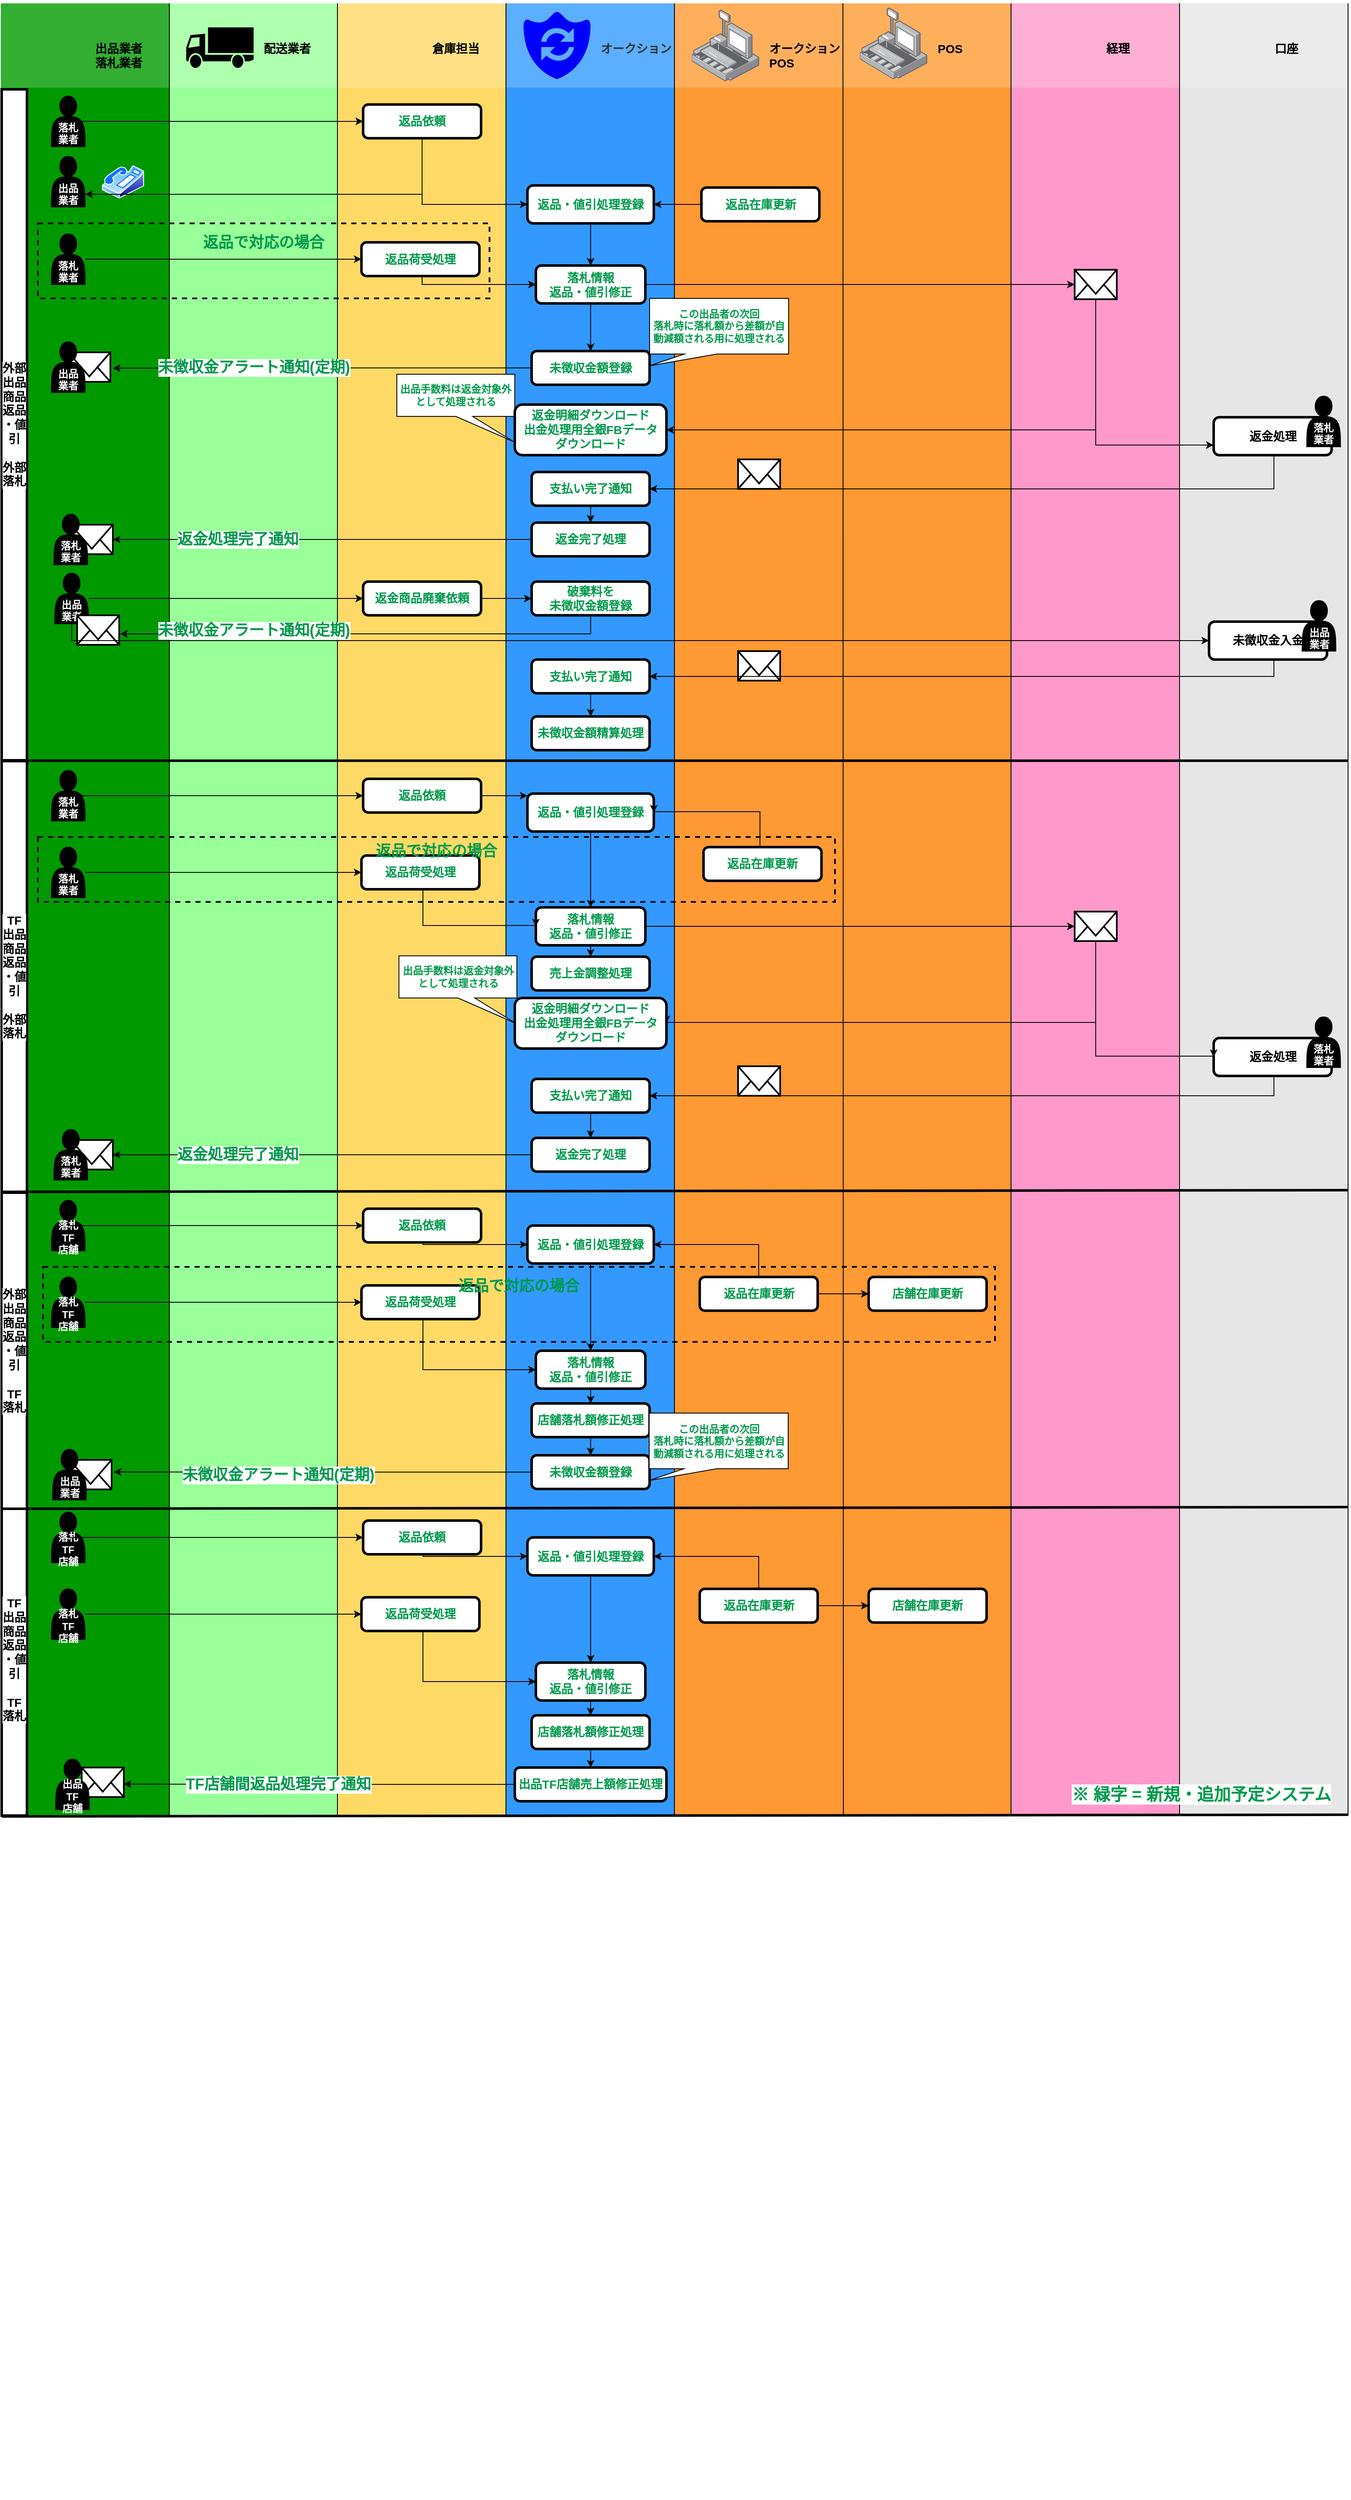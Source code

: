 <mxfile version="11.1.2" type="github"><diagram id="za8MhXIXPKN2aP06DoR2" name="Page-1"><mxGraphModel dx="2746" dy="2720" grid="1" gridSize="10" guides="1" tooltips="1" connect="1" arrows="1" fold="1" page="1" pageScale="1" pageWidth="1169" pageHeight="826" math="0" shadow="0"><root><mxCell id="0"/><mxCell id="1" parent="0"/><mxCell id="djTdqgTqJG-qwQicNYeu-98" value="" style="whiteSpace=wrap;html=1;labelBackgroundColor=#ffffff;fontSize=14;fontColor=#0000FF;align=left;strokeColor=none;fillColor=#3399FF;" parent="1" vertex="1"><mxGeometry x="600" y="-826" width="200" height="2150" as="geometry"/></mxCell><mxCell id="djTdqgTqJG-qwQicNYeu-96" value="" style="whiteSpace=wrap;html=1;labelBackgroundColor=#ffffff;fontSize=14;fontColor=#0000FF;align=left;strokeColor=none;fillColor=#FF9933;" parent="1" vertex="1"><mxGeometry x="800" y="-826" width="200" height="2150" as="geometry"/></mxCell><mxCell id="djTdqgTqJG-qwQicNYeu-131" value="" style="group" parent="1" vertex="1" connectable="0"><mxGeometry x="1199.5" y="-826" width="200" height="1811" as="geometry"/></mxCell><mxCell id="djTdqgTqJG-qwQicNYeu-132" value="" style="whiteSpace=wrap;html=1;labelBackgroundColor=#ffffff;fontSize=14;fontColor=#0000FF;align=left;strokeColor=none;fillColor=#FF99CC;" parent="djTdqgTqJG-qwQicNYeu-131" vertex="1"><mxGeometry width="200" height="2150" as="geometry"/></mxCell><mxCell id="djTdqgTqJG-qwQicNYeu-133" value="" style="whiteSpace=wrap;html=1;labelBackgroundColor=#ffffff;fillColor=#FFFFFF;fontSize=14;fontColor=#FFFFFF;align=left;strokeColor=none;opacity=20;" parent="djTdqgTqJG-qwQicNYeu-131" vertex="1"><mxGeometry width="200" height="100" as="geometry"/></mxCell><mxCell id="djTdqgTqJG-qwQicNYeu-134" value="" style="endArrow=none;html=1;fontSize=14;fontColor=#0000FF;" parent="djTdqgTqJG-qwQicNYeu-131" edge="1"><mxGeometry width="50" height="50" relative="1" as="geometry"><mxPoint x="199.5" y="2150" as="sourcePoint"/><mxPoint x="199.5" as="targetPoint"/></mxGeometry></mxCell><mxCell id="djTdqgTqJG-qwQicNYeu-135" value="経理" style="text;html=1;resizable=0;points=[];autosize=1;align=left;verticalAlign=top;spacingTop=-4;fontSize=14;fontColor=#000000;fontStyle=1" parent="djTdqgTqJG-qwQicNYeu-131" vertex="1"><mxGeometry x="110" y="42.5" width="40" height="20" as="geometry"/></mxCell><mxCell id="djTdqgTqJG-qwQicNYeu-136" value="" style="shape=image;html=1;verticalAlign=top;verticalLabelPosition=bottom;labelBackgroundColor=#ffffff;imageAspect=0;aspect=fixed;image=https://cdn2.iconfinder.com/data/icons/free-mobile-icon-kit/64/Yen_coin.png;strokeWidth=3;fillColor=#FF9933;gradientColor=none;fontSize=14;fontColor=#99FF99;align=center;" parent="djTdqgTqJG-qwQicNYeu-131" vertex="1"><mxGeometry x="36" y="18" width="64" height="64" as="geometry"/></mxCell><mxCell id="IprcOnh0vE6dIcpJF6sF-50" value="" style="html=1;verticalLabelPosition=bottom;align=center;labelBackgroundColor=#ffffff;verticalAlign=top;strokeWidth=2;strokeColor=#000000;fillColor=#ffffff;shadow=0;dashed=0;shape=mxgraph.ios7.icons.mail;fontSize=14;fontColor=#000000;" parent="djTdqgTqJG-qwQicNYeu-131" vertex="1"><mxGeometry x="75" y="316" width="50" height="35" as="geometry"/></mxCell><mxCell id="djTdqgTqJG-qwQicNYeu-236" value="" style="group" parent="1" vertex="1" connectable="0"><mxGeometry x="1399.5" y="-826" width="200" height="2878.5" as="geometry"/></mxCell><mxCell id="djTdqgTqJG-qwQicNYeu-137" value="" style="group" parent="djTdqgTqJG-qwQicNYeu-236" vertex="1" connectable="0"><mxGeometry width="200" height="2878.5" as="geometry"/></mxCell><mxCell id="djTdqgTqJG-qwQicNYeu-138" value="" style="whiteSpace=wrap;html=1;labelBackgroundColor=#ffffff;fontSize=14;align=left;strokeColor=none;fillColor=#E6E6E6;" parent="djTdqgTqJG-qwQicNYeu-137" vertex="1"><mxGeometry width="200" height="2150" as="geometry"/></mxCell><mxCell id="djTdqgTqJG-qwQicNYeu-139" value="" style="whiteSpace=wrap;html=1;labelBackgroundColor=#ffffff;fillColor=#FFFFFF;fontSize=14;fontColor=#FFFFFF;align=left;strokeColor=none;opacity=20;" parent="djTdqgTqJG-qwQicNYeu-137" vertex="1"><mxGeometry width="200" height="100" as="geometry"/></mxCell><mxCell id="djTdqgTqJG-qwQicNYeu-140" value="" style="endArrow=none;html=1;fontSize=14;fontColor=#0000FF;" parent="djTdqgTqJG-qwQicNYeu-137" edge="1"><mxGeometry width="50" height="50" relative="1" as="geometry"><mxPoint x="199.5" y="2150" as="sourcePoint"/><mxPoint x="199.5" as="targetPoint"/></mxGeometry></mxCell><mxCell id="djTdqgTqJG-qwQicNYeu-141" value="口座" style="text;html=1;resizable=0;points=[];autosize=1;align=left;verticalAlign=top;spacingTop=-4;fontSize=14;fontColor=#000000;fontStyle=1" parent="djTdqgTqJG-qwQicNYeu-137" vertex="1"><mxGeometry x="110" y="43" width="40" height="20" as="geometry"/></mxCell><mxCell id="djTdqgTqJG-qwQicNYeu-124" value="" style="shape=image;html=1;verticalAlign=top;verticalLabelPosition=bottom;labelBackgroundColor=#ffffff;imageAspect=0;aspect=fixed;image=https://cdn1.iconfinder.com/data/icons/business-237/65/icons-09-128.png;strokeWidth=3;fillColor=#FF99CC;gradientColor=none;fontSize=14;fontColor=#000000;align=center;" parent="djTdqgTqJG-qwQicNYeu-137" vertex="1"><mxGeometry x="12" y="2" width="88" height="88" as="geometry"/></mxCell><mxCell id="IprcOnh0vE6dIcpJF6sF-66" value="返金処理" style="rounded=1;whiteSpace=wrap;html=1;labelBackgroundColor=#ffffff;strokeWidth=3;fillColor=#FFFFFF;gradientColor=none;fontSize=14;fontColor=#000000;align=center;fontStyle=1" parent="djTdqgTqJG-qwQicNYeu-137" vertex="1"><mxGeometry x="40" y="491" width="140" height="45" as="geometry"/></mxCell><mxCell id="IprcOnh0vE6dIcpJF6sF-67" value="&lt;br&gt;&lt;br&gt;落札&lt;br&gt;業者" style="shape=actor;whiteSpace=wrap;html=1;strokeColor=#000000;fontSize=12;fontColor=#FFFFFF;fillColor=#000000;fontStyle=1;gradientColor=none;" parent="djTdqgTqJG-qwQicNYeu-137" vertex="1"><mxGeometry x="150.5" y="466" width="40" height="60" as="geometry"/></mxCell><mxCell id="W3pn2ul35eCEKxcSG-IL-78" value="未徴収金入金" style="rounded=1;whiteSpace=wrap;html=1;labelBackgroundColor=#ffffff;strokeWidth=3;fillColor=#FFFFFF;gradientColor=none;fontSize=14;fontColor=#000000;align=center;fontStyle=1" vertex="1" parent="djTdqgTqJG-qwQicNYeu-137"><mxGeometry x="34.5" y="733.5" width="140" height="45" as="geometry"/></mxCell><mxCell id="W3pn2ul35eCEKxcSG-IL-79" value="&lt;br&gt;&lt;br&gt;出品&lt;br&gt;業者" style="shape=actor;whiteSpace=wrap;html=1;strokeColor=#000000;fontSize=12;fontColor=#FFFFFF;fillColor=#000000;fontStyle=1;gradientColor=none;" vertex="1" parent="djTdqgTqJG-qwQicNYeu-137"><mxGeometry x="145" y="708.5" width="40" height="60" as="geometry"/></mxCell><mxCell id="W3pn2ul35eCEKxcSG-IL-96" value="返金処理" style="rounded=1;whiteSpace=wrap;html=1;labelBackgroundColor=#ffffff;strokeWidth=3;fillColor=#FFFFFF;gradientColor=none;fontSize=14;fontColor=#000000;align=center;fontStyle=1" vertex="1" parent="djTdqgTqJG-qwQicNYeu-137"><mxGeometry x="40" y="1227.5" width="140" height="45" as="geometry"/></mxCell><mxCell id="W3pn2ul35eCEKxcSG-IL-97" value="&lt;br&gt;&lt;br&gt;落札&lt;br&gt;業者" style="shape=actor;whiteSpace=wrap;html=1;strokeColor=#000000;fontSize=12;fontColor=#FFFFFF;fillColor=#000000;fontStyle=1;gradientColor=none;" vertex="1" parent="djTdqgTqJG-qwQicNYeu-137"><mxGeometry x="150.5" y="1202.5" width="40" height="60" as="geometry"/></mxCell><mxCell id="djTdqgTqJG-qwQicNYeu-90" value="" style="group" parent="1" vertex="1" connectable="0"><mxGeometry x="999.5" y="-826" width="238.5" height="2145.5" as="geometry"/></mxCell><mxCell id="djTdqgTqJG-qwQicNYeu-91" value="" style="whiteSpace=wrap;html=1;labelBackgroundColor=#ffffff;fontSize=14;fontColor=#0000FF;align=left;strokeColor=none;fillColor=#FF9933;" parent="djTdqgTqJG-qwQicNYeu-90" vertex="1"><mxGeometry width="200" height="2150" as="geometry"/></mxCell><mxCell id="djTdqgTqJG-qwQicNYeu-92" value="" style="whiteSpace=wrap;html=1;labelBackgroundColor=#ffffff;fillColor=#FFFFFF;fontSize=14;fontColor=#FFFFFF;align=left;strokeColor=none;opacity=20;" parent="djTdqgTqJG-qwQicNYeu-90" vertex="1"><mxGeometry width="200" height="100" as="geometry"/></mxCell><mxCell id="djTdqgTqJG-qwQicNYeu-93" value="" style="endArrow=none;html=1;fontSize=14;fontColor=#0000FF;" parent="djTdqgTqJG-qwQicNYeu-90" edge="1"><mxGeometry width="50" height="50" relative="1" as="geometry"><mxPoint x="199.5" y="2150" as="sourcePoint"/><mxPoint x="199.5" as="targetPoint"/></mxGeometry></mxCell><mxCell id="djTdqgTqJG-qwQicNYeu-94" value="POS" style="text;html=1;resizable=0;points=[];autosize=1;align=left;verticalAlign=top;spacingTop=-4;fontSize=14;fontColor=#000000;fontStyle=1" parent="djTdqgTqJG-qwQicNYeu-90" vertex="1"><mxGeometry x="110" y="42.5" width="50" height="20" as="geometry"/></mxCell><mxCell id="djTdqgTqJG-qwQicNYeu-95" value="" style="points=[];aspect=fixed;html=1;align=center;shadow=0;dashed=0;image;image=img/lib/allied_telesis/security/POS.svg;fillColor=#009900;fontColor=#000000;fontStyle=1" parent="djTdqgTqJG-qwQicNYeu-90" vertex="1"><mxGeometry x="20" y="5" width="80" height="85" as="geometry"/></mxCell><mxCell id="W3pn2ul35eCEKxcSG-IL-191" value="店舗在庫更新" style="rounded=1;whiteSpace=wrap;html=1;labelBackgroundColor=#ffffff;strokeWidth=3;fillColor=#FFFFFF;gradientColor=none;fontSize=14;fontColor=#00994D;align=center;fontStyle=1;strokeColor=#000000;" vertex="1" parent="djTdqgTqJG-qwQicNYeu-90"><mxGeometry x="30.5" y="1511" width="140" height="40" as="geometry"/></mxCell><mxCell id="djTdqgTqJG-qwQicNYeu-110" value="" style="group;fontStyle=1" parent="1" vertex="1" connectable="0"><mxGeometry x="200" y="-826" width="300" height="2073.5" as="geometry"/></mxCell><mxCell id="djTdqgTqJG-qwQicNYeu-111" value="" style="whiteSpace=wrap;html=1;labelBackgroundColor=#ffffff;fontSize=14;fontColor=#99FF99;align=left;strokeColor=none;fillColor=#99FF99;" parent="djTdqgTqJG-qwQicNYeu-110" vertex="1"><mxGeometry width="200" height="2150" as="geometry"/></mxCell><mxCell id="djTdqgTqJG-qwQicNYeu-112" value="" style="whiteSpace=wrap;html=1;labelBackgroundColor=#ffffff;fillColor=#FFFFFF;fontSize=14;fontColor=#FFFFFF;align=left;strokeColor=none;opacity=20;" parent="djTdqgTqJG-qwQicNYeu-110" vertex="1"><mxGeometry width="200" height="100" as="geometry"/></mxCell><mxCell id="djTdqgTqJG-qwQicNYeu-113" value="" style="endArrow=none;html=1;fontSize=14;fontColor=#0000FF;" parent="djTdqgTqJG-qwQicNYeu-110" edge="1"><mxGeometry width="50" height="50" relative="1" as="geometry"><mxPoint x="199.5" y="2150" as="sourcePoint"/><mxPoint x="199.5" as="targetPoint"/></mxGeometry></mxCell><mxCell id="djTdqgTqJG-qwQicNYeu-114" value="配送業者" style="text;html=1;resizable=0;points=[];autosize=1;align=left;verticalAlign=top;spacingTop=-4;fontSize=14;fontColor=#000000;fontStyle=1" parent="djTdqgTqJG-qwQicNYeu-110" vertex="1"><mxGeometry x="110" y="42.5" width="70" height="20" as="geometry"/></mxCell><mxCell id="djTdqgTqJG-qwQicNYeu-115" value="" style="shape=mxgraph.signs.transportation.truck_1;html=1;fillColor=#000000;strokeColor=none;verticalLabelPosition=bottom;verticalAlign=top;align=center;labelBackgroundColor=#ffffff;fontSize=14;fontColor=#99FF99;" parent="djTdqgTqJG-qwQicNYeu-110" vertex="1"><mxGeometry x="20" y="28.5" width="80" height="48" as="geometry"/></mxCell><mxCell id="djTdqgTqJG-qwQicNYeu-104" value="" style="group" parent="1" vertex="1" connectable="0"><mxGeometry x="400" y="-826" width="212.5" height="2946" as="geometry"/></mxCell><mxCell id="djTdqgTqJG-qwQicNYeu-105" value="" style="whiteSpace=wrap;html=1;labelBackgroundColor=#ffffff;fontSize=14;fontColor=#0000FF;align=left;strokeColor=none;fillColor=#FFD966;" parent="djTdqgTqJG-qwQicNYeu-104" vertex="1"><mxGeometry width="200" height="2150" as="geometry"/></mxCell><mxCell id="djTdqgTqJG-qwQicNYeu-106" value="" style="whiteSpace=wrap;html=1;labelBackgroundColor=#ffffff;fillColor=#FFFFFF;fontSize=14;fontColor=#FFFFFF;align=left;strokeColor=none;opacity=20;" parent="djTdqgTqJG-qwQicNYeu-104" vertex="1"><mxGeometry width="200" height="100" as="geometry"/></mxCell><mxCell id="djTdqgTqJG-qwQicNYeu-107" value="" style="shape=image;html=1;verticalAlign=top;verticalLabelPosition=bottom;labelBackgroundColor=#ffffff;imageAspect=0;aspect=fixed;image=https://cdn3.iconfinder.com/data/icons/whisky-break/90/warehouse-128.png;fontStyle=1;imageBackground=none;" parent="djTdqgTqJG-qwQicNYeu-104" vertex="1"><mxGeometry x="20" y="12.5" width="80" height="80" as="geometry"/></mxCell><mxCell id="djTdqgTqJG-qwQicNYeu-108" value="倉庫担当" style="text;html=1;resizable=0;points=[];autosize=1;align=left;verticalAlign=top;spacingTop=-4;fontSize=14;fontColor=#000000;fontStyle=1" parent="djTdqgTqJG-qwQicNYeu-104" vertex="1"><mxGeometry x="110" y="42.5" width="70" height="20" as="geometry"/></mxCell><mxCell id="djTdqgTqJG-qwQicNYeu-109" value="" style="endArrow=none;html=1;fontSize=14;fontColor=#0000FF;" parent="djTdqgTqJG-qwQicNYeu-104" edge="1"><mxGeometry width="50" height="50" relative="1" as="geometry"><mxPoint x="199.5" y="2150" as="sourcePoint"/><mxPoint x="199.5" as="targetPoint"/></mxGeometry></mxCell><mxCell id="W3pn2ul35eCEKxcSG-IL-34" value="出品手数料は返金対象外として処理される" style="shape=callout;whiteSpace=wrap;html=1;perimeter=calloutPerimeter;fontSize=12;fontColor=#00994D;fontStyle=1;position2=0.99;" vertex="1" parent="djTdqgTqJG-qwQicNYeu-104"><mxGeometry x="70" y="440" width="140" height="80" as="geometry"/></mxCell><mxCell id="W3pn2ul35eCEKxcSG-IL-46" value="返品荷受処理" style="rounded=1;whiteSpace=wrap;html=1;labelBackgroundColor=#ffffff;strokeWidth=3;fillColor=#FFFFFF;gradientColor=none;fontSize=14;fontColor=#00994D;align=center;fontStyle=1;strokeColor=#000000;" vertex="1" parent="djTdqgTqJG-qwQicNYeu-104"><mxGeometry x="28" y="283.5" width="140" height="40" as="geometry"/></mxCell><mxCell id="W3pn2ul35eCEKxcSG-IL-100" value="出品手数料は返金対象外として処理される" style="shape=callout;whiteSpace=wrap;html=1;perimeter=calloutPerimeter;fontSize=12;fontColor=#00994D;fontStyle=1;position2=0.99;" vertex="1" parent="djTdqgTqJG-qwQicNYeu-104"><mxGeometry x="72.5" y="1130" width="140" height="80" as="geometry"/></mxCell><mxCell id="djTdqgTqJG-qwQicNYeu-116" value="" style="group;fontStyle=0;fontColor=#000000;strokeWidth=2;" parent="1" vertex="1" connectable="0"><mxGeometry y="-826" width="580" height="2961" as="geometry"/></mxCell><mxCell id="djTdqgTqJG-qwQicNYeu-117" value="" style="whiteSpace=wrap;html=1;labelBackgroundColor=#ffffff;fontSize=14;fontColor=#0000FF;align=left;strokeColor=none;fillColor=#009900;" parent="djTdqgTqJG-qwQicNYeu-116" vertex="1"><mxGeometry width="200" height="2150" as="geometry"/></mxCell><mxCell id="djTdqgTqJG-qwQicNYeu-118" value="" style="whiteSpace=wrap;html=1;labelBackgroundColor=#ffffff;fillColor=#FFFFFF;fontSize=14;fontColor=#FFFFFF;align=left;strokeColor=none;opacity=20;" parent="djTdqgTqJG-qwQicNYeu-116" vertex="1"><mxGeometry width="200" height="100" as="geometry"/></mxCell><mxCell id="djTdqgTqJG-qwQicNYeu-119" value="" style="shape=image;html=1;verticalAlign=top;verticalLabelPosition=bottom;labelBackgroundColor=#ffffff;imageAspect=0;aspect=fixed;image=https://cdn2.iconfinder.com/data/icons/property-agent-real-estate/235/property-agent-010-128.png;fontSize=14;fontColor=#0000FF;align=left;" parent="djTdqgTqJG-qwQicNYeu-116" vertex="1"><mxGeometry x="35" y="20" width="65" height="65" as="geometry"/></mxCell><mxCell id="djTdqgTqJG-qwQicNYeu-120" value="出品業者&lt;br&gt;落札業者" style="text;html=1;resizable=0;points=[];autosize=1;align=left;verticalAlign=top;spacingTop=-4;fontSize=14;fontColor=#000000;fontStyle=1" parent="djTdqgTqJG-qwQicNYeu-116" vertex="1"><mxGeometry x="110" y="42.5" width="70" height="40" as="geometry"/></mxCell><mxCell id="djTdqgTqJG-qwQicNYeu-121" value="" style="endArrow=none;html=1;fontSize=14;fontColor=#0000FF;" parent="djTdqgTqJG-qwQicNYeu-116" edge="1"><mxGeometry width="50" height="50" relative="1" as="geometry"><mxPoint x="200" y="2150" as="sourcePoint"/><mxPoint x="200" as="targetPoint"/></mxGeometry></mxCell><mxCell id="djTdqgTqJG-qwQicNYeu-181" value="外部出品商品返品&lt;br&gt;・値引&lt;br&gt;&lt;br&gt;外部落札" style="rounded=0;whiteSpace=wrap;html=1;labelBackgroundColor=#ffffff;strokeWidth=3;fillColor=#FFFFFF;gradientColor=none;fontSize=14;fontColor=#000000;align=center;fontStyle=1" parent="djTdqgTqJG-qwQicNYeu-116" vertex="1"><mxGeometry x="1" y="102" width="30" height="796" as="geometry"/></mxCell><mxCell id="IprcOnh0vE6dIcpJF6sF-57" value="&lt;br&gt;&lt;br&gt;落札&lt;br&gt;業者" style="shape=actor;whiteSpace=wrap;html=1;strokeColor=#000000;fontSize=12;fontColor=#FFFFFF;fillColor=#000000;fontStyle=1;gradientColor=none;" parent="djTdqgTqJG-qwQicNYeu-116" vertex="1"><mxGeometry x="60" y="110" width="40" height="60" as="geometry"/></mxCell><mxCell id="IprcOnh0vE6dIcpJF6sF-60" value="&lt;br&gt;&lt;br&gt;出品&lt;br&gt;業者" style="shape=actor;whiteSpace=wrap;html=1;strokeColor=#000000;fontSize=12;fontColor=#FFFFFF;fillColor=#000000;fontStyle=1;gradientColor=none;" parent="djTdqgTqJG-qwQicNYeu-116" vertex="1"><mxGeometry x="60" y="181.5" width="40" height="60" as="geometry"/></mxCell><mxCell id="IprcOnh0vE6dIcpJF6sF-69" value="" style="html=1;verticalLabelPosition=bottom;align=center;labelBackgroundColor=#ffffff;verticalAlign=top;strokeWidth=2;strokeColor=#000000;fillColor=#ffffff;shadow=0;dashed=0;shape=mxgraph.ios7.icons.mail;fontSize=14;fontColor=#000000;" parent="djTdqgTqJG-qwQicNYeu-116" vertex="1"><mxGeometry x="83" y="618.5" width="50" height="35" as="geometry"/></mxCell><mxCell id="IprcOnh0vE6dIcpJF6sF-70" value="&lt;br&gt;&lt;br&gt;落札&lt;br&gt;業者" style="shape=actor;whiteSpace=wrap;html=1;strokeColor=#000000;fontSize=12;fontColor=#FFFFFF;fillColor=#000000;fontStyle=1;gradientColor=none;" parent="djTdqgTqJG-qwQicNYeu-116" vertex="1"><mxGeometry x="63" y="606" width="40" height="60" as="geometry"/></mxCell><mxCell id="IprcOnh0vE6dIcpJF6sF-89" value="" style="endArrow=none;html=1;strokeWidth=3;fontSize=18;fontColor=#0000FF;" parent="djTdqgTqJG-qwQicNYeu-116" edge="1"><mxGeometry width="50" height="50" relative="1" as="geometry"><mxPoint x="1" y="898.5" as="sourcePoint"/><mxPoint x="1599" y="898.5" as="targetPoint"/></mxGeometry></mxCell><mxCell id="IprcOnh0vE6dIcpJF6sF-91" value="TF出品商品返品&lt;br&gt;・値引&lt;br&gt;&lt;br&gt;外部落札" style="rounded=0;whiteSpace=wrap;html=1;labelBackgroundColor=#ffffff;strokeWidth=3;fillColor=#FFFFFF;gradientColor=none;fontSize=14;fontColor=#000000;align=center;fontStyle=1" parent="djTdqgTqJG-qwQicNYeu-116" vertex="1"><mxGeometry x="1" y="899" width="30" height="511" as="geometry"/></mxCell><mxCell id="IprcOnh0vE6dIcpJF6sF-205" value="TF出品商品返品&lt;br&gt;・値引&lt;br&gt;&lt;br&gt;TF落札" style="rounded=0;whiteSpace=wrap;html=1;labelBackgroundColor=#ffffff;strokeWidth=3;fillColor=#FFFFFF;gradientColor=none;fontSize=14;fontColor=#000000;align=center;fontStyle=1" parent="djTdqgTqJG-qwQicNYeu-116" vertex="1"><mxGeometry x="1" y="1780" width="30" height="370" as="geometry"/></mxCell><mxCell id="W3pn2ul35eCEKxcSG-IL-6" value="" style="aspect=fixed;perimeter=ellipsePerimeter;html=1;align=center;shadow=0;dashed=0;spacingTop=3;image;image=img/lib/active_directory/phone.svg;" vertex="1" parent="djTdqgTqJG-qwQicNYeu-116"><mxGeometry x="120" y="192" width="50" height="39.5" as="geometry"/></mxCell><mxCell id="W3pn2ul35eCEKxcSG-IL-35" value="&lt;br&gt;&lt;br&gt;出品&lt;br&gt;業者" style="shape=actor;whiteSpace=wrap;html=1;strokeColor=#000000;fontSize=12;fontColor=#FFFFFF;fillColor=#000000;fontStyle=1;gradientColor=none;" vertex="1" parent="djTdqgTqJG-qwQicNYeu-116"><mxGeometry x="64" y="676" width="40" height="60" as="geometry"/></mxCell><mxCell id="W3pn2ul35eCEKxcSG-IL-45" value="&lt;br&gt;&lt;br&gt;落札&lt;br&gt;業者" style="shape=actor;whiteSpace=wrap;html=1;strokeColor=#000000;fontSize=12;fontColor=#FFFFFF;fillColor=#000000;fontStyle=1;gradientColor=none;" vertex="1" parent="djTdqgTqJG-qwQicNYeu-116"><mxGeometry x="60" y="273.5" width="40" height="60" as="geometry"/></mxCell><mxCell id="W3pn2ul35eCEKxcSG-IL-51" value="返品で対応の場合&lt;br&gt;&lt;br&gt;&lt;br&gt;" style="rounded=0;whiteSpace=wrap;html=1;fontSize=18;fontColor=#00994D;fillColor=none;dashed=1;strokeWidth=2;fontStyle=1" vertex="1" parent="djTdqgTqJG-qwQicNYeu-116"><mxGeometry x="44" y="261" width="536" height="89" as="geometry"/></mxCell><mxCell id="W3pn2ul35eCEKxcSG-IL-64" value="" style="html=1;verticalLabelPosition=bottom;align=center;labelBackgroundColor=#ffffff;verticalAlign=top;strokeWidth=2;strokeColor=#000000;fillColor=#ffffff;shadow=0;dashed=0;shape=mxgraph.ios7.icons.mail;fontSize=14;fontColor=#000000;" vertex="1" parent="djTdqgTqJG-qwQicNYeu-116"><mxGeometry x="80" y="414" width="50" height="35" as="geometry"/></mxCell><mxCell id="W3pn2ul35eCEKxcSG-IL-65" value="&lt;br&gt;&lt;br&gt;出品&lt;br&gt;業者" style="shape=actor;whiteSpace=wrap;html=1;strokeColor=#000000;fontSize=12;fontColor=#FFFFFF;fillColor=#000000;fontStyle=1;gradientColor=none;" vertex="1" parent="djTdqgTqJG-qwQicNYeu-116"><mxGeometry x="60" y="401.5" width="40" height="60" as="geometry"/></mxCell><mxCell id="W3pn2ul35eCEKxcSG-IL-73" value="" style="html=1;verticalLabelPosition=bottom;align=center;labelBackgroundColor=#ffffff;verticalAlign=top;strokeWidth=2;strokeColor=#000000;fillColor=#ffffff;shadow=0;dashed=0;shape=mxgraph.ios7.icons.mail;fontSize=14;fontColor=#000000;" vertex="1" parent="djTdqgTqJG-qwQicNYeu-116"><mxGeometry x="90.5" y="726" width="50" height="35" as="geometry"/></mxCell><mxCell id="W3pn2ul35eCEKxcSG-IL-203" value="" style="html=1;verticalLabelPosition=bottom;align=center;labelBackgroundColor=#ffffff;verticalAlign=top;strokeWidth=2;strokeColor=#000000;fillColor=#ffffff;shadow=0;dashed=0;shape=mxgraph.ios7.icons.mail;fontSize=14;fontColor=#000000;" vertex="1" parent="djTdqgTqJG-qwQicNYeu-116"><mxGeometry x="81.5" y="1728" width="50" height="35" as="geometry"/></mxCell><mxCell id="W3pn2ul35eCEKxcSG-IL-204" value="&lt;br&gt;&lt;br&gt;出品&lt;br&gt;業者" style="shape=actor;whiteSpace=wrap;html=1;strokeColor=#000000;fontSize=12;fontColor=#FFFFFF;fillColor=#000000;fontStyle=1;gradientColor=none;" vertex="1" parent="djTdqgTqJG-qwQicNYeu-116"><mxGeometry x="61.5" y="1715.5" width="40" height="60" as="geometry"/></mxCell><mxCell id="W3pn2ul35eCEKxcSG-IL-233" value="" style="html=1;verticalLabelPosition=bottom;align=center;labelBackgroundColor=#ffffff;verticalAlign=top;strokeWidth=2;strokeColor=#000000;fillColor=#ffffff;shadow=0;dashed=0;shape=mxgraph.ios7.icons.mail;fontSize=14;fontColor=#000000;" vertex="1" parent="djTdqgTqJG-qwQicNYeu-116"><mxGeometry x="96" y="2093" width="50" height="35" as="geometry"/></mxCell><mxCell id="W3pn2ul35eCEKxcSG-IL-232" value="&lt;br&gt;&lt;br&gt;出品&lt;br&gt;TF&lt;br&gt;店舗" style="shape=actor;whiteSpace=wrap;html=1;strokeColor=#000000;fontSize=12;fontColor=#FFFFFF;fillColor=#000000;fontStyle=1;gradientColor=none;" vertex="1" parent="djTdqgTqJG-qwQicNYeu-116"><mxGeometry x="65" y="2083" width="40" height="60" as="geometry"/></mxCell><mxCell id="djTdqgTqJG-qwQicNYeu-125" value="" style="whiteSpace=wrap;html=1;labelBackgroundColor=#ffffff;fillColor=#FFFFFF;fontSize=14;fontColor=#FFFFFF;align=left;strokeColor=none;opacity=20;" parent="1" vertex="1"><mxGeometry x="800" y="-826" width="200" height="100" as="geometry"/></mxCell><mxCell id="djTdqgTqJG-qwQicNYeu-126" value="" style="endArrow=none;html=1;fontSize=14;fontColor=#0000FF;" parent="1" edge="1"><mxGeometry width="50" height="50" relative="1" as="geometry"><mxPoint x="1000" y="1324" as="sourcePoint"/><mxPoint x="999.5" y="-826" as="targetPoint"/></mxGeometry></mxCell><mxCell id="djTdqgTqJG-qwQicNYeu-127" value="" style="points=[];aspect=fixed;html=1;align=center;shadow=0;dashed=0;image;image=img/lib/allied_telesis/security/POS.svg;fillColor=#009900;fontColor=#000000;fontStyle=1" parent="1" vertex="1"><mxGeometry x="820" y="-818.5" width="80" height="85" as="geometry"/></mxCell><mxCell id="djTdqgTqJG-qwQicNYeu-129" value="オークション" style="text;html=1;resizable=0;points=[];autosize=1;align=left;verticalAlign=top;spacingTop=-4;fontSize=14;fontColor=#000000;fontStyle=1" parent="1" vertex="1"><mxGeometry x="710" y="-783.5" width="100" height="20" as="geometry"/></mxCell><mxCell id="djTdqgTqJG-qwQicNYeu-130" value="オークション&lt;br&gt;POS&lt;br&gt;" style="text;html=1;resizable=0;points=[];autosize=1;align=left;verticalAlign=top;spacingTop=-4;fontSize=14;fontColor=#000000;fontStyle=1" parent="1" vertex="1"><mxGeometry x="910" y="-783.5" width="100" height="40" as="geometry"/></mxCell><mxCell id="djTdqgTqJG-qwQicNYeu-320" value="" style="shape=image;html=1;verticalAlign=top;verticalLabelPosition=bottom;labelBackgroundColor=#ffffff;imageAspect=0;aspect=fixed;image=https://cdn0.iconfinder.com/data/icons/google-material-design-3-0/48/ic_fiber_new_48px-128.png;strokeWidth=3;fillColor=#FFFFFF;gradientColor=none;fontSize=14;fontColor=#FF0000;align=center;" parent="1" vertex="1"><mxGeometry x="942" y="-829.5" width="56" height="56" as="geometry"/></mxCell><mxCell id="IprcOnh0vE6dIcpJF6sF-15" style="edgeStyle=orthogonalEdgeStyle;rounded=0;orthogonalLoop=1;jettySize=auto;html=1;entryX=0;entryY=0.5;entryDx=0;entryDy=0;fontColor=#00994D;exitX=0.5;exitY=0;exitDx=0;exitDy=0;" parent="1" source="IprcOnh0vE6dIcpJF6sF-57" target="djTdqgTqJG-qwQicNYeu-351" edge="1"><mxGeometry relative="1" as="geometry"><Array as="points"><mxPoint x="80" y="-686"/></Array></mxGeometry></mxCell><mxCell id="IprcOnh0vE6dIcpJF6sF-74" style="edgeStyle=orthogonalEdgeStyle;rounded=0;orthogonalLoop=1;jettySize=auto;html=1;fontSize=12;fontColor=#FFFFFF;" parent="1" source="IprcOnh0vE6dIcpJF6sF-72" target="IprcOnh0vE6dIcpJF6sF-69" edge="1"><mxGeometry relative="1" as="geometry"/></mxCell><mxCell id="IprcOnh0vE6dIcpJF6sF-76" value="&lt;font color=&quot;#00994d&quot; size=&quot;1&quot;&gt;&lt;b style=&quot;font-size: 18px&quot;&gt;返金処理完了通知&lt;/b&gt;&lt;/font&gt;" style="text;html=1;resizable=0;points=[];align=center;verticalAlign=middle;labelBackgroundColor=#ffffff;fontSize=12;fontColor=#FFFFFF;" parent="IprcOnh0vE6dIcpJF6sF-74" vertex="1" connectable="0"><mxGeometry x="0.572" y="2" relative="1" as="geometry"><mxPoint x="41.5" y="-2.5" as="offset"/></mxGeometry></mxCell><mxCell id="IprcOnh0vE6dIcpJF6sF-157" value="" style="endArrow=none;html=1;strokeWidth=3;fontSize=18;fontColor=#0000FF;" parent="1" edge="1"><mxGeometry width="50" height="50" relative="1" as="geometry"><mxPoint x="1" y="584" as="sourcePoint"/><mxPoint x="1599" y="582" as="targetPoint"/></mxGeometry></mxCell><mxCell id="IprcOnh0vE6dIcpJF6sF-160" value="外部出品商品返品&lt;br&gt;・値引&lt;br&gt;&lt;br&gt;TF落札" style="rounded=0;whiteSpace=wrap;html=1;labelBackgroundColor=#ffffff;strokeWidth=3;fillColor=#FFFFFF;gradientColor=none;fontSize=14;fontColor=#000000;align=center;fontStyle=1" parent="1" vertex="1"><mxGeometry x="1" y="585" width="30" height="375" as="geometry"/></mxCell><mxCell id="IprcOnh0vE6dIcpJF6sF-204" value="" style="endArrow=none;html=1;strokeWidth=3;fontSize=18;fontColor=#0000FF;" parent="1" edge="1"><mxGeometry width="50" height="50" relative="1" as="geometry"><mxPoint x="1" y="960.0" as="sourcePoint"/><mxPoint x="1599" y="958" as="targetPoint"/></mxGeometry></mxCell><mxCell id="IprcOnh0vE6dIcpJF6sF-206" value="" style="endArrow=none;html=1;strokeWidth=3;fontSize=18;fontColor=#0000FF;" parent="1" edge="1"><mxGeometry width="50" height="50" relative="1" as="geometry"><mxPoint x="1" y="1325.0" as="sourcePoint"/><mxPoint x="1599" y="1323" as="targetPoint"/></mxGeometry></mxCell><mxCell id="djTdqgTqJG-qwQicNYeu-99" value="" style="whiteSpace=wrap;html=1;labelBackgroundColor=#ffffff;fillColor=#FFFFFF;fontSize=14;fontColor=#FFFFFF;align=left;strokeColor=none;opacity=20;" parent="1" vertex="1"><mxGeometry x="600" y="-826" width="200" height="100" as="geometry"/></mxCell><mxCell id="djTdqgTqJG-qwQicNYeu-100" value="" style="pointerEvents=1;shadow=0;dashed=0;html=1;strokeColor=none;labelPosition=center;verticalLabelPosition=bottom;verticalAlign=top;align=center;shape=mxgraph.mscae.oms.system_update;fillColor=#0000FF;fontColor=#009900;fontStyle=1" parent="1" vertex="1"><mxGeometry x="620" y="-816" width="80" height="80" as="geometry"/></mxCell><mxCell id="djTdqgTqJG-qwQicNYeu-101" value="" style="endArrow=none;html=1;fontSize=14;fontColor=#0000FF;" parent="1" edge="1"><mxGeometry width="50" height="50" relative="1" as="geometry"><mxPoint x="799.5" y="1324" as="sourcePoint"/><mxPoint x="799.5" y="-826" as="targetPoint"/></mxGeometry></mxCell><mxCell id="djTdqgTqJG-qwQicNYeu-102" value="" style="shape=image;html=1;verticalAlign=top;verticalLabelPosition=bottom;labelBackgroundColor=#ffffff;imageAspect=0;aspect=fixed;image=https://cdn0.iconfinder.com/data/icons/google-material-design-3-0/48/ic_fiber_new_48px-128.png;strokeWidth=3;fillColor=#FFFFFF;gradientColor=none;fontSize=14;fontColor=#FF0000;align=center;" parent="1" vertex="1"><mxGeometry x="742" y="-829.5" width="56" height="56" as="geometry"/></mxCell><mxCell id="W3pn2ul35eCEKxcSG-IL-76" style="edgeStyle=orthogonalEdgeStyle;rounded=0;orthogonalLoop=1;jettySize=auto;html=1;entryX=1;entryY=0.75;entryDx=0;entryDy=0;fontSize=18;fontColor=#00994D;" edge="1" parent="1" source="djTdqgTqJG-qwQicNYeu-351" target="IprcOnh0vE6dIcpJF6sF-60"><mxGeometry relative="1" as="geometry"><Array as="points"><mxPoint x="500" y="-599"/></Array></mxGeometry></mxCell><mxCell id="W3pn2ul35eCEKxcSG-IL-94" style="edgeStyle=orthogonalEdgeStyle;rounded=0;orthogonalLoop=1;jettySize=auto;html=1;entryX=0;entryY=0.5;entryDx=0;entryDy=0;fontSize=18;fontColor=#00994D;" edge="1" parent="1" source="djTdqgTqJG-qwQicNYeu-351" target="W3pn2ul35eCEKxcSG-IL-43"><mxGeometry relative="1" as="geometry"><Array as="points"><mxPoint x="500" y="-588"/></Array></mxGeometry></mxCell><mxCell id="djTdqgTqJG-qwQicNYeu-351" value="返品依頼" style="rounded=1;whiteSpace=wrap;html=1;labelBackgroundColor=#ffffff;strokeWidth=3;fillColor=#FFFFFF;gradientColor=none;fontSize=14;fontColor=#00994D;align=center;fontStyle=1;strokeColor=#000000;" parent="1" vertex="1"><mxGeometry x="430" y="-706" width="140" height="40" as="geometry"/></mxCell><mxCell id="W3pn2ul35eCEKxcSG-IL-16" style="edgeStyle=orthogonalEdgeStyle;rounded=0;orthogonalLoop=1;jettySize=auto;html=1;fontSize=18;fontColor=#00994D;" edge="1" parent="1" source="IprcOnh0vE6dIcpJF6sF-20" target="IprcOnh0vE6dIcpJF6sF-50"><mxGeometry relative="1" as="geometry"/></mxCell><mxCell id="W3pn2ul35eCEKxcSG-IL-50" style="edgeStyle=orthogonalEdgeStyle;rounded=0;orthogonalLoop=1;jettySize=auto;html=1;fontSize=18;fontColor=#00994D;" edge="1" parent="1" source="IprcOnh0vE6dIcpJF6sF-20" target="W3pn2ul35eCEKxcSG-IL-49"><mxGeometry relative="1" as="geometry"/></mxCell><mxCell id="IprcOnh0vE6dIcpJF6sF-20" value="落札情報&lt;br&gt;返品・値引修正" style="rounded=1;whiteSpace=wrap;html=1;labelBackgroundColor=#ffffff;strokeWidth=3;fillColor=#FFFFFF;gradientColor=none;fontSize=14;fontColor=#00994D;align=center;fontStyle=1" parent="1" vertex="1"><mxGeometry x="635" y="-515" width="130" height="45" as="geometry"/></mxCell><mxCell id="IprcOnh0vE6dIcpJF6sF-55" value="返金明細ダウンロード&lt;br&gt;出金処理用全銀FBデータ&lt;br&gt;ダウンロード" style="rounded=1;whiteSpace=wrap;html=1;labelBackgroundColor=#ffffff;strokeWidth=3;fillColor=#FFFFFF;gradientColor=none;fontSize=14;fontColor=#00994D;align=center;fontStyle=1;strokeColor=#000000;" parent="1" vertex="1"><mxGeometry x="610" y="-350" width="180" height="60" as="geometry"/></mxCell><mxCell id="IprcOnh0vE6dIcpJF6sF-72" value="返金完了処理" style="rounded=1;whiteSpace=wrap;html=1;labelBackgroundColor=#ffffff;strokeWidth=3;fillColor=#FFFFFF;gradientColor=none;fontSize=14;fontColor=#00994D;align=center;fontStyle=1;strokeColor=#000000;" parent="1" vertex="1"><mxGeometry x="630" y="-210" width="140" height="40" as="geometry"/></mxCell><mxCell id="djTdqgTqJG-qwQicNYeu-372" value="※ 緑字 = 新規・追加予定システム" style="text;html=1;resizable=0;points=[];autosize=1;align=right;verticalAlign=top;spacingTop=-4;fontSize=20;fontColor=#00994D;fontStyle=1;labelBackgroundColor=#ffffff;" parent="1" vertex="1"><mxGeometry x="1349.5" y="1284" width="230" height="20" as="geometry"/></mxCell><mxCell id="W3pn2ul35eCEKxcSG-IL-60" style="edgeStyle=orthogonalEdgeStyle;rounded=0;orthogonalLoop=1;jettySize=auto;html=1;fontSize=18;fontColor=#00994D;" edge="1" parent="1" source="W3pn2ul35eCEKxcSG-IL-27" target="IprcOnh0vE6dIcpJF6sF-72"><mxGeometry relative="1" as="geometry"/></mxCell><mxCell id="W3pn2ul35eCEKxcSG-IL-27" value="支払い完了通知" style="rounded=1;whiteSpace=wrap;html=1;labelBackgroundColor=#ffffff;strokeWidth=3;fillColor=#FFFFFF;gradientColor=none;fontSize=14;fontColor=#00994D;align=center;fontStyle=1;strokeColor=#000000;" vertex="1" parent="1"><mxGeometry x="630" y="-270" width="140" height="40" as="geometry"/></mxCell><mxCell id="W3pn2ul35eCEKxcSG-IL-29" value="" style="html=1;verticalLabelPosition=bottom;align=center;labelBackgroundColor=#ffffff;verticalAlign=top;strokeWidth=2;strokeColor=#000000;fillColor=#ffffff;shadow=0;dashed=0;shape=mxgraph.ios7.icons.mail;fontSize=14;fontColor=#000000;" vertex="1" parent="1"><mxGeometry x="875" y="-285" width="50" height="35" as="geometry"/></mxCell><mxCell id="W3pn2ul35eCEKxcSG-IL-72" style="edgeStyle=orthogonalEdgeStyle;rounded=0;orthogonalLoop=1;jettySize=auto;html=1;entryX=0;entryY=0.5;entryDx=0;entryDy=0;fontSize=18;fontColor=#00994D;" edge="1" parent="1" source="W3pn2ul35eCEKxcSG-IL-36" target="W3pn2ul35eCEKxcSG-IL-70"><mxGeometry relative="1" as="geometry"/></mxCell><mxCell id="W3pn2ul35eCEKxcSG-IL-36" value="返金商品廃棄依頼" style="rounded=1;whiteSpace=wrap;html=1;labelBackgroundColor=#ffffff;strokeWidth=3;fillColor=#FFFFFF;gradientColor=none;fontSize=14;fontColor=#00994D;align=center;fontStyle=1;strokeColor=#000000;" vertex="1" parent="1"><mxGeometry x="430" y="-140" width="140" height="40" as="geometry"/></mxCell><mxCell id="W3pn2ul35eCEKxcSG-IL-38" style="edgeStyle=orthogonalEdgeStyle;rounded=0;orthogonalLoop=1;jettySize=auto;html=1;entryX=0;entryY=0.5;entryDx=0;entryDy=0;fontSize=18;fontColor=#00994D;" edge="1" parent="1" source="W3pn2ul35eCEKxcSG-IL-35" target="W3pn2ul35eCEKxcSG-IL-36"><mxGeometry relative="1" as="geometry"/></mxCell><mxCell id="W3pn2ul35eCEKxcSG-IL-53" style="edgeStyle=orthogonalEdgeStyle;rounded=0;orthogonalLoop=1;jettySize=auto;html=1;fontSize=18;fontColor=#00994D;" edge="1" parent="1" source="W3pn2ul35eCEKxcSG-IL-43" target="IprcOnh0vE6dIcpJF6sF-20"><mxGeometry relative="1" as="geometry"/></mxCell><mxCell id="W3pn2ul35eCEKxcSG-IL-43" value="返品・値引処理登録" style="rounded=1;whiteSpace=wrap;html=1;labelBackgroundColor=#ffffff;strokeWidth=3;fillColor=#FFFFFF;gradientColor=none;fontSize=14;fontColor=#00994D;align=center;fontStyle=1" vertex="1" parent="1"><mxGeometry x="625" y="-610" width="150" height="45" as="geometry"/></mxCell><mxCell id="W3pn2ul35eCEKxcSG-IL-47" style="edgeStyle=orthogonalEdgeStyle;rounded=0;orthogonalLoop=1;jettySize=auto;html=1;entryX=0;entryY=0.5;entryDx=0;entryDy=0;fontSize=18;fontColor=#00994D;" edge="1" parent="1" source="W3pn2ul35eCEKxcSG-IL-45" target="W3pn2ul35eCEKxcSG-IL-46"><mxGeometry relative="1" as="geometry"/></mxCell><mxCell id="W3pn2ul35eCEKxcSG-IL-66" style="edgeStyle=orthogonalEdgeStyle;rounded=0;orthogonalLoop=1;jettySize=auto;html=1;entryX=1.057;entryY=0.535;entryDx=0;entryDy=0;entryPerimeter=0;fontSize=18;fontColor=#00994D;" edge="1" parent="1" source="W3pn2ul35eCEKxcSG-IL-49" target="W3pn2ul35eCEKxcSG-IL-64"><mxGeometry relative="1" as="geometry"/></mxCell><mxCell id="W3pn2ul35eCEKxcSG-IL-69" value="&lt;b&gt;未徴収金アラート通知&lt;/b&gt;&lt;b&gt;(定期)&lt;/b&gt;" style="text;html=1;resizable=0;points=[];align=center;verticalAlign=middle;labelBackgroundColor=#ffffff;fontSize=18;fontColor=#00994D;" vertex="1" connectable="0" parent="W3pn2ul35eCEKxcSG-IL-66"><mxGeometry x="0.592" relative="1" as="geometry"><mxPoint x="65.5" y="-1" as="offset"/></mxGeometry></mxCell><mxCell id="W3pn2ul35eCEKxcSG-IL-49" value="未徴収金額登録" style="rounded=1;whiteSpace=wrap;html=1;labelBackgroundColor=#ffffff;strokeWidth=3;fillColor=#FFFFFF;gradientColor=none;fontSize=14;fontColor=#00994D;align=center;fontStyle=1;strokeColor=#000000;" vertex="1" parent="1"><mxGeometry x="630" y="-413.5" width="140" height="40" as="geometry"/></mxCell><mxCell id="W3pn2ul35eCEKxcSG-IL-54" style="edgeStyle=orthogonalEdgeStyle;rounded=0;orthogonalLoop=1;jettySize=auto;html=1;entryX=0;entryY=0.5;entryDx=0;entryDy=0;fontSize=18;fontColor=#00994D;" edge="1" parent="1" source="W3pn2ul35eCEKxcSG-IL-46" target="IprcOnh0vE6dIcpJF6sF-20"><mxGeometry relative="1" as="geometry"><Array as="points"><mxPoint x="500" y="-492"/></Array></mxGeometry></mxCell><mxCell id="W3pn2ul35eCEKxcSG-IL-56" style="edgeStyle=orthogonalEdgeStyle;rounded=0;orthogonalLoop=1;jettySize=auto;html=1;fontSize=18;fontColor=#00994D;" edge="1" parent="1" source="IprcOnh0vE6dIcpJF6sF-50" target="IprcOnh0vE6dIcpJF6sF-66"><mxGeometry relative="1" as="geometry"><Array as="points"><mxPoint x="1299" y="-302"/></Array></mxGeometry></mxCell><mxCell id="W3pn2ul35eCEKxcSG-IL-74" style="edgeStyle=orthogonalEdgeStyle;rounded=0;orthogonalLoop=1;jettySize=auto;html=1;entryX=1.019;entryY=0.629;entryDx=0;entryDy=0;entryPerimeter=0;fontSize=18;fontColor=#00994D;" edge="1" parent="1" source="W3pn2ul35eCEKxcSG-IL-70" target="W3pn2ul35eCEKxcSG-IL-73"><mxGeometry relative="1" as="geometry"><Array as="points"><mxPoint x="700" y="-78"/></Array></mxGeometry></mxCell><mxCell id="W3pn2ul35eCEKxcSG-IL-75" value="&lt;b&gt;未徴収金アラート通知(定期)&lt;/b&gt;" style="text;html=1;resizable=0;points=[];align=center;verticalAlign=middle;labelBackgroundColor=#ffffff;fontSize=18;fontColor=#00994D;" vertex="1" connectable="0" parent="W3pn2ul35eCEKxcSG-IL-74"><mxGeometry x="0.67" y="3" relative="1" as="geometry"><mxPoint x="62.5" y="-7.5" as="offset"/></mxGeometry></mxCell><mxCell id="W3pn2ul35eCEKxcSG-IL-70" value="破棄料を&lt;br&gt;未徴収金額登録" style="rounded=1;whiteSpace=wrap;html=1;labelBackgroundColor=#ffffff;strokeWidth=3;fillColor=#FFFFFF;gradientColor=none;fontSize=14;fontColor=#00994D;align=center;fontStyle=1;strokeColor=#000000;" vertex="1" parent="1"><mxGeometry x="630" y="-140" width="140" height="40" as="geometry"/></mxCell><mxCell id="W3pn2ul35eCEKxcSG-IL-85" style="edgeStyle=orthogonalEdgeStyle;rounded=0;orthogonalLoop=1;jettySize=auto;html=1;entryX=0.5;entryY=0;entryDx=0;entryDy=0;fontSize=18;fontColor=#00994D;" edge="1" parent="1" source="W3pn2ul35eCEKxcSG-IL-81" target="W3pn2ul35eCEKxcSG-IL-84"><mxGeometry relative="1" as="geometry"/></mxCell><mxCell id="W3pn2ul35eCEKxcSG-IL-81" value="支払い完了通知" style="rounded=1;whiteSpace=wrap;html=1;labelBackgroundColor=#ffffff;strokeWidth=3;fillColor=#FFFFFF;gradientColor=none;fontSize=14;fontColor=#00994D;align=center;fontStyle=1;strokeColor=#000000;" vertex="1" parent="1"><mxGeometry x="630" y="-47.5" width="140" height="40" as="geometry"/></mxCell><mxCell id="W3pn2ul35eCEKxcSG-IL-83" value="" style="html=1;verticalLabelPosition=bottom;align=center;labelBackgroundColor=#ffffff;verticalAlign=top;strokeWidth=2;strokeColor=#000000;fillColor=#ffffff;shadow=0;dashed=0;shape=mxgraph.ios7.icons.mail;fontSize=14;fontColor=#000000;" vertex="1" parent="1"><mxGeometry x="875" y="-57.5" width="50" height="35" as="geometry"/></mxCell><mxCell id="W3pn2ul35eCEKxcSG-IL-84" value="未徴収金額精算処理" style="rounded=1;whiteSpace=wrap;html=1;labelBackgroundColor=#ffffff;strokeWidth=3;fillColor=#FFFFFF;gradientColor=none;fontSize=14;fontColor=#00994D;align=center;fontStyle=1;strokeColor=#000000;" vertex="1" parent="1"><mxGeometry x="630" y="20" width="140" height="40" as="geometry"/></mxCell><mxCell id="W3pn2ul35eCEKxcSG-IL-18" value="この出品者の次回&lt;br&gt;落札時に落札額から差額が自動減額される用に処理される" style="shape=callout;whiteSpace=wrap;html=1;perimeter=calloutPerimeter;fontSize=12;fontColor=#00994D;fontStyle=1;position2=0;base=39;size=14;position=0.25;" vertex="1" parent="1"><mxGeometry x="770" y="-476" width="165" height="80" as="geometry"/></mxCell><mxCell id="W3pn2ul35eCEKxcSG-IL-86" style="edgeStyle=orthogonalEdgeStyle;rounded=0;orthogonalLoop=1;jettySize=auto;html=1;entryX=1;entryY=0.5;entryDx=0;entryDy=0;fontSize=18;fontColor=#00994D;" edge="1" parent="1" source="IprcOnh0vE6dIcpJF6sF-50" target="IprcOnh0vE6dIcpJF6sF-55"><mxGeometry relative="1" as="geometry"><Array as="points"><mxPoint x="1299" y="-320"/></Array></mxGeometry></mxCell><mxCell id="W3pn2ul35eCEKxcSG-IL-87" style="edgeStyle=orthogonalEdgeStyle;rounded=0;orthogonalLoop=1;jettySize=auto;html=1;entryX=1;entryY=0.5;entryDx=0;entryDy=0;fontSize=18;fontColor=#00994D;" edge="1" parent="1" source="IprcOnh0vE6dIcpJF6sF-66" target="W3pn2ul35eCEKxcSG-IL-27"><mxGeometry relative="1" as="geometry"><Array as="points"><mxPoint x="1511" y="-250"/></Array></mxGeometry></mxCell><mxCell id="W3pn2ul35eCEKxcSG-IL-89" style="edgeStyle=orthogonalEdgeStyle;rounded=0;orthogonalLoop=1;jettySize=auto;html=1;entryX=0;entryY=0.5;entryDx=0;entryDy=0;fontSize=18;fontColor=#00994D;" edge="1" parent="1" source="W3pn2ul35eCEKxcSG-IL-35" target="W3pn2ul35eCEKxcSG-IL-78"><mxGeometry relative="1" as="geometry"><Array as="points"><mxPoint x="84" y="-70"/></Array></mxGeometry></mxCell><mxCell id="W3pn2ul35eCEKxcSG-IL-93" style="edgeStyle=orthogonalEdgeStyle;rounded=0;orthogonalLoop=1;jettySize=auto;html=1;entryX=1;entryY=0.5;entryDx=0;entryDy=0;fontSize=18;fontColor=#00994D;" edge="1" parent="1" source="W3pn2ul35eCEKxcSG-IL-92" target="W3pn2ul35eCEKxcSG-IL-43"><mxGeometry relative="1" as="geometry"/></mxCell><mxCell id="W3pn2ul35eCEKxcSG-IL-92" value="返品在庫更新" style="rounded=1;whiteSpace=wrap;html=1;labelBackgroundColor=#ffffff;strokeWidth=3;fillColor=#FFFFFF;gradientColor=none;fontSize=14;fontColor=#00994D;align=center;fontStyle=1;strokeColor=#000000;" vertex="1" parent="1"><mxGeometry x="831.5" y="-607.5" width="140" height="40" as="geometry"/></mxCell><mxCell id="W3pn2ul35eCEKxcSG-IL-154" style="edgeStyle=orthogonalEdgeStyle;rounded=0;orthogonalLoop=1;jettySize=auto;html=1;entryX=1;entryY=0.5;entryDx=0;entryDy=0;fontSize=18;fontColor=#00994D;" edge="1" parent="1" source="W3pn2ul35eCEKxcSG-IL-95" target="W3pn2ul35eCEKxcSG-IL-122"><mxGeometry relative="1" as="geometry"><Array as="points"><mxPoint x="1299" y="383"/></Array></mxGeometry></mxCell><mxCell id="W3pn2ul35eCEKxcSG-IL-155" style="edgeStyle=orthogonalEdgeStyle;rounded=0;orthogonalLoop=1;jettySize=auto;html=1;entryX=0;entryY=0.5;entryDx=0;entryDy=0;fontSize=18;fontColor=#00994D;" edge="1" parent="1" source="W3pn2ul35eCEKxcSG-IL-95" target="W3pn2ul35eCEKxcSG-IL-96"><mxGeometry relative="1" as="geometry"><Array as="points"><mxPoint x="1299" y="423"/></Array></mxGeometry></mxCell><mxCell id="W3pn2ul35eCEKxcSG-IL-95" value="" style="html=1;verticalLabelPosition=bottom;align=center;labelBackgroundColor=#ffffff;verticalAlign=top;strokeWidth=2;strokeColor=#000000;fillColor=#ffffff;shadow=0;dashed=0;shape=mxgraph.ios7.icons.mail;fontSize=14;fontColor=#000000;" vertex="1" parent="1"><mxGeometry x="1274.5" y="251.5" width="50" height="35" as="geometry"/></mxCell><mxCell id="W3pn2ul35eCEKxcSG-IL-101" value="返品荷受処理" style="rounded=1;whiteSpace=wrap;html=1;labelBackgroundColor=#ffffff;strokeWidth=3;fillColor=#FFFFFF;gradientColor=none;fontSize=14;fontColor=#00994D;align=center;fontStyle=1;strokeColor=#000000;" vertex="1" parent="1"><mxGeometry x="428" y="185" width="140" height="40" as="geometry"/></mxCell><mxCell id="W3pn2ul35eCEKxcSG-IL-102" value="&lt;br&gt;&lt;br&gt;落札&lt;br&gt;業者" style="shape=actor;whiteSpace=wrap;html=1;strokeColor=#000000;fontSize=12;fontColor=#FFFFFF;fillColor=#000000;fontStyle=1;gradientColor=none;" vertex="1" parent="1"><mxGeometry x="60" y="84" width="40" height="60" as="geometry"/></mxCell><mxCell id="W3pn2ul35eCEKxcSG-IL-104" value="" style="html=1;verticalLabelPosition=bottom;align=center;labelBackgroundColor=#ffffff;verticalAlign=top;strokeWidth=2;strokeColor=#000000;fillColor=#ffffff;shadow=0;dashed=0;shape=mxgraph.ios7.icons.mail;fontSize=14;fontColor=#000000;" vertex="1" parent="1"><mxGeometry x="83" y="522.5" width="50" height="35" as="geometry"/></mxCell><mxCell id="W3pn2ul35eCEKxcSG-IL-105" value="&lt;br&gt;&lt;br&gt;落札&lt;br&gt;業者" style="shape=actor;whiteSpace=wrap;html=1;strokeColor=#000000;fontSize=12;fontColor=#FFFFFF;fillColor=#000000;fontStyle=1;gradientColor=none;" vertex="1" parent="1"><mxGeometry x="63" y="510" width="40" height="60" as="geometry"/></mxCell><mxCell id="W3pn2ul35eCEKxcSG-IL-108" value="&lt;br&gt;&lt;br&gt;落札&lt;br&gt;業者" style="shape=actor;whiteSpace=wrap;html=1;strokeColor=#000000;fontSize=12;fontColor=#FFFFFF;fillColor=#000000;fontStyle=1;gradientColor=none;" vertex="1" parent="1"><mxGeometry x="60" y="175" width="40" height="60" as="geometry"/></mxCell><mxCell id="W3pn2ul35eCEKxcSG-IL-109" value="返品で対応の場合　　　　　　　　　　　　　　　　　　　　　　　&lt;br&gt;&lt;br&gt;&lt;br&gt;" style="rounded=0;whiteSpace=wrap;html=1;fontSize=18;fontColor=#00994D;fillColor=none;dashed=1;strokeWidth=2;fontStyle=1" vertex="1" parent="1"><mxGeometry x="44" y="163" width="946" height="77" as="geometry"/></mxCell><mxCell id="W3pn2ul35eCEKxcSG-IL-113" style="edgeStyle=orthogonalEdgeStyle;rounded=0;orthogonalLoop=1;jettySize=auto;html=1;entryX=0;entryY=0.5;entryDx=0;entryDy=0;fontColor=#00994D;exitX=0.5;exitY=0;exitDx=0;exitDy=0;" edge="1" parent="1" source="W3pn2ul35eCEKxcSG-IL-102" target="W3pn2ul35eCEKxcSG-IL-118"><mxGeometry relative="1" as="geometry"><Array as="points"><mxPoint x="80" y="114"/></Array></mxGeometry></mxCell><mxCell id="W3pn2ul35eCEKxcSG-IL-114" style="edgeStyle=orthogonalEdgeStyle;rounded=0;orthogonalLoop=1;jettySize=auto;html=1;fontSize=12;fontColor=#FFFFFF;" edge="1" parent="1" source="W3pn2ul35eCEKxcSG-IL-123" target="W3pn2ul35eCEKxcSG-IL-104"><mxGeometry relative="1" as="geometry"/></mxCell><mxCell id="W3pn2ul35eCEKxcSG-IL-115" value="&lt;font color=&quot;#00994d&quot; size=&quot;1&quot;&gt;&lt;b style=&quot;font-size: 18px&quot;&gt;返金処理完了通知&lt;/b&gt;&lt;/font&gt;" style="text;html=1;resizable=0;points=[];align=center;verticalAlign=middle;labelBackgroundColor=#ffffff;fontSize=12;fontColor=#FFFFFF;" vertex="1" connectable="0" parent="W3pn2ul35eCEKxcSG-IL-114"><mxGeometry x="0.572" y="2" relative="1" as="geometry"><mxPoint x="41.5" y="-2.5" as="offset"/></mxGeometry></mxCell><mxCell id="W3pn2ul35eCEKxcSG-IL-197" style="edgeStyle=orthogonalEdgeStyle;rounded=0;orthogonalLoop=1;jettySize=auto;html=1;fontSize=18;fontColor=#00994D;" edge="1" parent="1" source="W3pn2ul35eCEKxcSG-IL-118" target="W3pn2ul35eCEKxcSG-IL-131"><mxGeometry relative="1" as="geometry"><Array as="points"><mxPoint x="500" y="130"/><mxPoint x="500" y="130"/></Array></mxGeometry></mxCell><mxCell id="W3pn2ul35eCEKxcSG-IL-118" value="返品依頼" style="rounded=1;whiteSpace=wrap;html=1;labelBackgroundColor=#ffffff;strokeWidth=3;fillColor=#FFFFFF;gradientColor=none;fontSize=14;fontColor=#00994D;align=center;fontStyle=1;strokeColor=#000000;" vertex="1" parent="1"><mxGeometry x="430" y="94" width="140" height="40" as="geometry"/></mxCell><mxCell id="W3pn2ul35eCEKxcSG-IL-119" style="edgeStyle=orthogonalEdgeStyle;rounded=0;orthogonalLoop=1;jettySize=auto;html=1;fontSize=18;fontColor=#00994D;" edge="1" parent="1" source="W3pn2ul35eCEKxcSG-IL-121" target="W3pn2ul35eCEKxcSG-IL-95"><mxGeometry relative="1" as="geometry"/></mxCell><mxCell id="W3pn2ul35eCEKxcSG-IL-120" style="edgeStyle=orthogonalEdgeStyle;rounded=0;orthogonalLoop=1;jettySize=auto;html=1;fontSize=18;fontColor=#00994D;" edge="1" parent="1" source="W3pn2ul35eCEKxcSG-IL-121" target="W3pn2ul35eCEKxcSG-IL-135"><mxGeometry relative="1" as="geometry"/></mxCell><mxCell id="W3pn2ul35eCEKxcSG-IL-121" value="落札情報&lt;br&gt;返品・値引修正" style="rounded=1;whiteSpace=wrap;html=1;labelBackgroundColor=#ffffff;strokeWidth=3;fillColor=#FFFFFF;gradientColor=none;fontSize=14;fontColor=#00994D;align=center;fontStyle=1" vertex="1" parent="1"><mxGeometry x="635" y="246.5" width="130" height="45" as="geometry"/></mxCell><mxCell id="W3pn2ul35eCEKxcSG-IL-122" value="返金明細ダウンロード&lt;br&gt;出金処理用全銀FBデータ&lt;br&gt;ダウンロード" style="rounded=1;whiteSpace=wrap;html=1;labelBackgroundColor=#ffffff;strokeWidth=3;fillColor=#FFFFFF;gradientColor=none;fontSize=14;fontColor=#00994D;align=center;fontStyle=1;strokeColor=#000000;" vertex="1" parent="1"><mxGeometry x="610" y="354" width="180" height="60" as="geometry"/></mxCell><mxCell id="W3pn2ul35eCEKxcSG-IL-123" value="返金完了処理" style="rounded=1;whiteSpace=wrap;html=1;labelBackgroundColor=#ffffff;strokeWidth=3;fillColor=#FFFFFF;gradientColor=none;fontSize=14;fontColor=#00994D;align=center;fontStyle=1;strokeColor=#000000;" vertex="1" parent="1"><mxGeometry x="630" y="520" width="140" height="40" as="geometry"/></mxCell><mxCell id="W3pn2ul35eCEKxcSG-IL-124" style="edgeStyle=orthogonalEdgeStyle;rounded=0;orthogonalLoop=1;jettySize=auto;html=1;fontSize=18;fontColor=#00994D;" edge="1" parent="1" source="W3pn2ul35eCEKxcSG-IL-125" target="W3pn2ul35eCEKxcSG-IL-123"><mxGeometry relative="1" as="geometry"/></mxCell><mxCell id="W3pn2ul35eCEKxcSG-IL-125" value="支払い完了通知" style="rounded=1;whiteSpace=wrap;html=1;labelBackgroundColor=#ffffff;strokeWidth=3;fillColor=#FFFFFF;gradientColor=none;fontSize=14;fontColor=#00994D;align=center;fontStyle=1;strokeColor=#000000;" vertex="1" parent="1"><mxGeometry x="630" y="450" width="140" height="40" as="geometry"/></mxCell><mxCell id="W3pn2ul35eCEKxcSG-IL-126" value="" style="html=1;verticalLabelPosition=bottom;align=center;labelBackgroundColor=#ffffff;verticalAlign=top;strokeWidth=2;strokeColor=#000000;fillColor=#ffffff;shadow=0;dashed=0;shape=mxgraph.ios7.icons.mail;fontSize=14;fontColor=#000000;" vertex="1" parent="1"><mxGeometry x="875" y="435" width="50" height="35" as="geometry"/></mxCell><mxCell id="W3pn2ul35eCEKxcSG-IL-130" style="edgeStyle=orthogonalEdgeStyle;rounded=0;orthogonalLoop=1;jettySize=auto;html=1;fontSize=18;fontColor=#00994D;" edge="1" parent="1" source="W3pn2ul35eCEKxcSG-IL-131" target="W3pn2ul35eCEKxcSG-IL-121"><mxGeometry relative="1" as="geometry"/></mxCell><mxCell id="W3pn2ul35eCEKxcSG-IL-131" value="返品・値引処理登録" style="rounded=1;whiteSpace=wrap;html=1;labelBackgroundColor=#ffffff;strokeWidth=3;fillColor=#FFFFFF;gradientColor=none;fontSize=14;fontColor=#00994D;align=center;fontStyle=1" vertex="1" parent="1"><mxGeometry x="625" y="111.5" width="150" height="45" as="geometry"/></mxCell><mxCell id="W3pn2ul35eCEKxcSG-IL-132" style="edgeStyle=orthogonalEdgeStyle;rounded=0;orthogonalLoop=1;jettySize=auto;html=1;entryX=0;entryY=0.5;entryDx=0;entryDy=0;fontSize=18;fontColor=#00994D;" edge="1" parent="1" source="W3pn2ul35eCEKxcSG-IL-108" target="W3pn2ul35eCEKxcSG-IL-101"><mxGeometry relative="1" as="geometry"/></mxCell><mxCell id="W3pn2ul35eCEKxcSG-IL-135" value="売上金調整処理" style="rounded=1;whiteSpace=wrap;html=1;labelBackgroundColor=#ffffff;strokeWidth=3;fillColor=#FFFFFF;gradientColor=none;fontSize=14;fontColor=#00994D;align=center;fontStyle=1;strokeColor=#000000;" vertex="1" parent="1"><mxGeometry x="630" y="305" width="140" height="40" as="geometry"/></mxCell><mxCell id="W3pn2ul35eCEKxcSG-IL-136" style="edgeStyle=orthogonalEdgeStyle;rounded=0;orthogonalLoop=1;jettySize=auto;html=1;entryX=0;entryY=0.5;entryDx=0;entryDy=0;fontSize=18;fontColor=#00994D;" edge="1" parent="1" source="W3pn2ul35eCEKxcSG-IL-101" target="W3pn2ul35eCEKxcSG-IL-121"><mxGeometry relative="1" as="geometry"><Array as="points"><mxPoint x="501" y="268"/></Array></mxGeometry></mxCell><mxCell id="W3pn2ul35eCEKxcSG-IL-150" style="edgeStyle=orthogonalEdgeStyle;rounded=0;orthogonalLoop=1;jettySize=auto;html=1;entryX=1;entryY=0.5;entryDx=0;entryDy=0;fontSize=18;fontColor=#00994D;" edge="1" parent="1" source="W3pn2ul35eCEKxcSG-IL-151" target="W3pn2ul35eCEKxcSG-IL-131"><mxGeometry relative="1" as="geometry"><Array as="points"><mxPoint x="901" y="133"/></Array></mxGeometry></mxCell><mxCell id="W3pn2ul35eCEKxcSG-IL-151" value="返品在庫更新" style="rounded=1;whiteSpace=wrap;html=1;labelBackgroundColor=#ffffff;strokeWidth=3;fillColor=#FFFFFF;gradientColor=none;fontSize=14;fontColor=#00994D;align=center;fontStyle=1;strokeColor=#000000;" vertex="1" parent="1"><mxGeometry x="834" y="175" width="140" height="40" as="geometry"/></mxCell><mxCell id="W3pn2ul35eCEKxcSG-IL-156" style="edgeStyle=orthogonalEdgeStyle;rounded=0;orthogonalLoop=1;jettySize=auto;html=1;entryX=1;entryY=0.5;entryDx=0;entryDy=0;fontSize=18;fontColor=#00994D;" edge="1" parent="1" source="W3pn2ul35eCEKxcSG-IL-96" target="W3pn2ul35eCEKxcSG-IL-125"><mxGeometry relative="1" as="geometry"><Array as="points"><mxPoint x="1511" y="470"/></Array></mxGeometry></mxCell><mxCell id="W3pn2ul35eCEKxcSG-IL-164" value="返品荷受処理" style="rounded=1;whiteSpace=wrap;html=1;labelBackgroundColor=#ffffff;strokeWidth=3;fillColor=#FFFFFF;gradientColor=none;fontSize=14;fontColor=#00994D;align=center;fontStyle=1;strokeColor=#000000;" vertex="1" parent="1"><mxGeometry x="428" y="695" width="140" height="40" as="geometry"/></mxCell><mxCell id="W3pn2ul35eCEKxcSG-IL-165" value="&lt;br&gt;&lt;br&gt;落札&lt;br&gt;TF&lt;br&gt;店舗" style="shape=actor;whiteSpace=wrap;html=1;strokeColor=#000000;fontSize=12;fontColor=#FFFFFF;fillColor=#000000;fontStyle=1;gradientColor=none;" vertex="1" parent="1"><mxGeometry x="60" y="594" width="40" height="60" as="geometry"/></mxCell><mxCell id="W3pn2ul35eCEKxcSG-IL-168" value="&lt;br&gt;&lt;br&gt;落札&lt;br&gt;TF&lt;br&gt;店舗" style="shape=actor;whiteSpace=wrap;html=1;strokeColor=#000000;fontSize=12;fontColor=#FFFFFF;fillColor=#000000;fontStyle=1;gradientColor=none;" vertex="1" parent="1"><mxGeometry x="60" y="685" width="40" height="60" as="geometry"/></mxCell><mxCell id="W3pn2ul35eCEKxcSG-IL-169" value="返品で対応の場合　　　　　　　　　　　　　　　　　　　　　　　　　　　　　　　　　　&lt;br&gt;&lt;br&gt;&lt;br&gt;" style="rounded=0;whiteSpace=wrap;html=1;fontSize=18;fontColor=#00994D;fillColor=none;dashed=1;strokeWidth=2;fontStyle=1" vertex="1" parent="1"><mxGeometry x="50" y="673" width="1130" height="89" as="geometry"/></mxCell><mxCell id="W3pn2ul35eCEKxcSG-IL-170" style="edgeStyle=orthogonalEdgeStyle;rounded=0;orthogonalLoop=1;jettySize=auto;html=1;entryX=0;entryY=0.5;entryDx=0;entryDy=0;fontColor=#00994D;exitX=0.5;exitY=0;exitDx=0;exitDy=0;" edge="1" parent="1" source="W3pn2ul35eCEKxcSG-IL-165" target="W3pn2ul35eCEKxcSG-IL-174"><mxGeometry relative="1" as="geometry"><Array as="points"><mxPoint x="80" y="624"/></Array></mxGeometry></mxCell><mxCell id="W3pn2ul35eCEKxcSG-IL-198" style="edgeStyle=orthogonalEdgeStyle;rounded=0;orthogonalLoop=1;jettySize=auto;html=1;entryX=0;entryY=0.5;entryDx=0;entryDy=0;fontSize=18;fontColor=#00994D;" edge="1" parent="1" source="W3pn2ul35eCEKxcSG-IL-174" target="W3pn2ul35eCEKxcSG-IL-184"><mxGeometry relative="1" as="geometry"><Array as="points"><mxPoint x="501" y="647"/></Array></mxGeometry></mxCell><mxCell id="W3pn2ul35eCEKxcSG-IL-174" value="返品依頼" style="rounded=1;whiteSpace=wrap;html=1;labelBackgroundColor=#ffffff;strokeWidth=3;fillColor=#FFFFFF;gradientColor=none;fontSize=14;fontColor=#00994D;align=center;fontStyle=1;strokeColor=#000000;" vertex="1" parent="1"><mxGeometry x="430" y="604" width="140" height="40" as="geometry"/></mxCell><mxCell id="W3pn2ul35eCEKxcSG-IL-176" style="edgeStyle=orthogonalEdgeStyle;rounded=0;orthogonalLoop=1;jettySize=auto;html=1;fontSize=18;fontColor=#00994D;" edge="1" parent="1" source="W3pn2ul35eCEKxcSG-IL-177" target="W3pn2ul35eCEKxcSG-IL-186"><mxGeometry relative="1" as="geometry"/></mxCell><mxCell id="W3pn2ul35eCEKxcSG-IL-177" value="落札情報&lt;br&gt;返品・値引修正" style="rounded=1;whiteSpace=wrap;html=1;labelBackgroundColor=#ffffff;strokeWidth=3;fillColor=#FFFFFF;gradientColor=none;fontSize=14;fontColor=#00994D;align=center;fontStyle=1" vertex="1" parent="1"><mxGeometry x="635" y="772.5" width="130" height="45" as="geometry"/></mxCell><mxCell id="W3pn2ul35eCEKxcSG-IL-183" style="edgeStyle=orthogonalEdgeStyle;rounded=0;orthogonalLoop=1;jettySize=auto;html=1;fontSize=18;fontColor=#00994D;" edge="1" parent="1" source="W3pn2ul35eCEKxcSG-IL-184" target="W3pn2ul35eCEKxcSG-IL-177"><mxGeometry relative="1" as="geometry"/></mxCell><mxCell id="W3pn2ul35eCEKxcSG-IL-184" value="返品・値引処理登録" style="rounded=1;whiteSpace=wrap;html=1;labelBackgroundColor=#ffffff;strokeWidth=3;fillColor=#FFFFFF;gradientColor=none;fontSize=14;fontColor=#00994D;align=center;fontStyle=1" vertex="1" parent="1"><mxGeometry x="625" y="624" width="150" height="45" as="geometry"/></mxCell><mxCell id="W3pn2ul35eCEKxcSG-IL-185" style="edgeStyle=orthogonalEdgeStyle;rounded=0;orthogonalLoop=1;jettySize=auto;html=1;entryX=0;entryY=0.5;entryDx=0;entryDy=0;fontSize=18;fontColor=#00994D;" edge="1" parent="1" source="W3pn2ul35eCEKxcSG-IL-168" target="W3pn2ul35eCEKxcSG-IL-164"><mxGeometry relative="1" as="geometry"/></mxCell><mxCell id="W3pn2ul35eCEKxcSG-IL-201" style="edgeStyle=orthogonalEdgeStyle;rounded=0;orthogonalLoop=1;jettySize=auto;html=1;fontSize=18;fontColor=#00994D;" edge="1" parent="1" source="W3pn2ul35eCEKxcSG-IL-186" target="W3pn2ul35eCEKxcSG-IL-200"><mxGeometry relative="1" as="geometry"/></mxCell><mxCell id="W3pn2ul35eCEKxcSG-IL-186" value="店舗落札額修正処理" style="rounded=1;whiteSpace=wrap;html=1;labelBackgroundColor=#ffffff;strokeWidth=3;fillColor=#FFFFFF;gradientColor=none;fontSize=14;fontColor=#00994D;align=center;fontStyle=1;strokeColor=#000000;" vertex="1" parent="1"><mxGeometry x="630" y="835" width="140" height="40" as="geometry"/></mxCell><mxCell id="W3pn2ul35eCEKxcSG-IL-187" style="edgeStyle=orthogonalEdgeStyle;rounded=0;orthogonalLoop=1;jettySize=auto;html=1;entryX=0;entryY=0.5;entryDx=0;entryDy=0;fontSize=18;fontColor=#00994D;" edge="1" parent="1" source="W3pn2ul35eCEKxcSG-IL-164" target="W3pn2ul35eCEKxcSG-IL-177"><mxGeometry relative="1" as="geometry"><Array as="points"><mxPoint x="501" y="795"/></Array></mxGeometry></mxCell><mxCell id="W3pn2ul35eCEKxcSG-IL-188" style="edgeStyle=orthogonalEdgeStyle;rounded=0;orthogonalLoop=1;jettySize=auto;html=1;entryX=1;entryY=0.5;entryDx=0;entryDy=0;fontSize=18;fontColor=#00994D;" edge="1" parent="1" source="W3pn2ul35eCEKxcSG-IL-189" target="W3pn2ul35eCEKxcSG-IL-184"><mxGeometry relative="1" as="geometry"><Array as="points"><mxPoint x="899" y="647"/></Array></mxGeometry></mxCell><mxCell id="W3pn2ul35eCEKxcSG-IL-199" style="edgeStyle=orthogonalEdgeStyle;rounded=0;orthogonalLoop=1;jettySize=auto;html=1;fontSize=18;fontColor=#00994D;" edge="1" parent="1" source="W3pn2ul35eCEKxcSG-IL-189" target="W3pn2ul35eCEKxcSG-IL-191"><mxGeometry relative="1" as="geometry"/></mxCell><mxCell id="W3pn2ul35eCEKxcSG-IL-189" value="返品在庫更新" style="rounded=1;whiteSpace=wrap;html=1;labelBackgroundColor=#ffffff;strokeWidth=3;fillColor=#FFFFFF;gradientColor=none;fontSize=14;fontColor=#00994D;align=center;fontStyle=1;strokeColor=#000000;" vertex="1" parent="1"><mxGeometry x="829.5" y="685" width="140" height="40" as="geometry"/></mxCell><mxCell id="W3pn2ul35eCEKxcSG-IL-205" style="edgeStyle=orthogonalEdgeStyle;rounded=0;orthogonalLoop=1;jettySize=auto;html=1;entryX=1.05;entryY=0.41;entryDx=0;entryDy=0;entryPerimeter=0;fontSize=18;fontColor=#00994D;" edge="1" parent="1" source="W3pn2ul35eCEKxcSG-IL-200" target="W3pn2ul35eCEKxcSG-IL-203"><mxGeometry relative="1" as="geometry"/></mxCell><mxCell id="W3pn2ul35eCEKxcSG-IL-206" value="&lt;b&gt;未徴収金アラート通知(定期)&lt;/b&gt;" style="text;html=1;resizable=0;points=[];align=center;verticalAlign=middle;labelBackgroundColor=#ffffff;fontSize=18;fontColor=#00994D;" vertex="1" connectable="0" parent="W3pn2ul35eCEKxcSG-IL-205"><mxGeometry x="0.583" y="3" relative="1" as="geometry"><mxPoint x="91" as="offset"/></mxGeometry></mxCell><mxCell id="W3pn2ul35eCEKxcSG-IL-200" value="未徴収金額登録" style="rounded=1;whiteSpace=wrap;html=1;labelBackgroundColor=#ffffff;strokeWidth=3;fillColor=#FFFFFF;gradientColor=none;fontSize=14;fontColor=#00994D;align=center;fontStyle=1;strokeColor=#000000;" vertex="1" parent="1"><mxGeometry x="630" y="896.5" width="140" height="40" as="geometry"/></mxCell><mxCell id="W3pn2ul35eCEKxcSG-IL-202" value="この出品者の次回&lt;br&gt;落札時に落札額から差額が自動減額される用に処理される" style="shape=callout;whiteSpace=wrap;html=1;perimeter=calloutPerimeter;fontSize=12;fontColor=#00994D;fontStyle=1;position2=0;base=39;size=14;position=0.25;" vertex="1" parent="1"><mxGeometry x="769.5" y="846.5" width="165" height="80" as="geometry"/></mxCell><mxCell id="W3pn2ul35eCEKxcSG-IL-207" style="edgeStyle=orthogonalEdgeStyle;rounded=0;orthogonalLoop=1;jettySize=auto;html=1;entryX=1;entryY=0.5;entryDx=0;entryDy=0;fontSize=18;fontColor=#00994D;" edge="1" parent="1" source="W3pn2ul35eCEKxcSG-IL-78" target="W3pn2ul35eCEKxcSG-IL-81"><mxGeometry relative="1" as="geometry"><Array as="points"><mxPoint x="1511" y="-27"/></Array></mxGeometry></mxCell><mxCell id="W3pn2ul35eCEKxcSG-IL-208" value="店舗在庫更新" style="rounded=1;whiteSpace=wrap;html=1;labelBackgroundColor=#ffffff;strokeWidth=3;fillColor=#FFFFFF;gradientColor=none;fontSize=14;fontColor=#00994D;align=center;fontStyle=1;strokeColor=#000000;" vertex="1" parent="1"><mxGeometry x="1030" y="1055" width="140" height="40" as="geometry"/></mxCell><mxCell id="W3pn2ul35eCEKxcSG-IL-210" value="返品荷受処理" style="rounded=1;whiteSpace=wrap;html=1;labelBackgroundColor=#ffffff;strokeWidth=3;fillColor=#FFFFFF;gradientColor=none;fontSize=14;fontColor=#00994D;align=center;fontStyle=1;strokeColor=#000000;" vertex="1" parent="1"><mxGeometry x="428" y="1065" width="140" height="40" as="geometry"/></mxCell><mxCell id="W3pn2ul35eCEKxcSG-IL-211" value="&lt;br&gt;&lt;br&gt;落札&lt;br&gt;TF&lt;br&gt;店舗" style="shape=actor;whiteSpace=wrap;html=1;strokeColor=#000000;fontSize=12;fontColor=#FFFFFF;fillColor=#000000;fontStyle=1;gradientColor=none;" vertex="1" parent="1"><mxGeometry x="60" y="964" width="40" height="60" as="geometry"/></mxCell><mxCell id="W3pn2ul35eCEKxcSG-IL-212" value="&lt;br&gt;&lt;br&gt;落札&lt;br&gt;TF&lt;br&gt;店舗" style="shape=actor;whiteSpace=wrap;html=1;strokeColor=#000000;fontSize=12;fontColor=#FFFFFF;fillColor=#000000;fontStyle=1;gradientColor=none;" vertex="1" parent="1"><mxGeometry x="60" y="1055" width="40" height="60" as="geometry"/></mxCell><mxCell id="W3pn2ul35eCEKxcSG-IL-214" style="edgeStyle=orthogonalEdgeStyle;rounded=0;orthogonalLoop=1;jettySize=auto;html=1;entryX=0;entryY=0.5;entryDx=0;entryDy=0;fontColor=#00994D;exitX=0.5;exitY=0;exitDx=0;exitDy=0;" edge="1" parent="1" source="W3pn2ul35eCEKxcSG-IL-211" target="W3pn2ul35eCEKxcSG-IL-216"><mxGeometry relative="1" as="geometry"><Array as="points"><mxPoint x="80" y="994"/></Array></mxGeometry></mxCell><mxCell id="W3pn2ul35eCEKxcSG-IL-215" style="edgeStyle=orthogonalEdgeStyle;rounded=0;orthogonalLoop=1;jettySize=auto;html=1;entryX=0;entryY=0.5;entryDx=0;entryDy=0;fontSize=18;fontColor=#00994D;" edge="1" parent="1" source="W3pn2ul35eCEKxcSG-IL-216" target="W3pn2ul35eCEKxcSG-IL-220"><mxGeometry relative="1" as="geometry"><Array as="points"><mxPoint x="501" y="1017"/></Array></mxGeometry></mxCell><mxCell id="W3pn2ul35eCEKxcSG-IL-216" value="返品依頼" style="rounded=1;whiteSpace=wrap;html=1;labelBackgroundColor=#ffffff;strokeWidth=3;fillColor=#FFFFFF;gradientColor=none;fontSize=14;fontColor=#00994D;align=center;fontStyle=1;strokeColor=#000000;" vertex="1" parent="1"><mxGeometry x="430" y="974" width="140" height="40" as="geometry"/></mxCell><mxCell id="W3pn2ul35eCEKxcSG-IL-217" style="edgeStyle=orthogonalEdgeStyle;rounded=0;orthogonalLoop=1;jettySize=auto;html=1;fontSize=18;fontColor=#00994D;" edge="1" parent="1" source="W3pn2ul35eCEKxcSG-IL-218" target="W3pn2ul35eCEKxcSG-IL-223"><mxGeometry relative="1" as="geometry"/></mxCell><mxCell id="W3pn2ul35eCEKxcSG-IL-218" value="落札情報&lt;br&gt;返品・値引修正" style="rounded=1;whiteSpace=wrap;html=1;labelBackgroundColor=#ffffff;strokeWidth=3;fillColor=#FFFFFF;gradientColor=none;fontSize=14;fontColor=#00994D;align=center;fontStyle=1" vertex="1" parent="1"><mxGeometry x="635" y="1142.5" width="130" height="45" as="geometry"/></mxCell><mxCell id="W3pn2ul35eCEKxcSG-IL-219" style="edgeStyle=orthogonalEdgeStyle;rounded=0;orthogonalLoop=1;jettySize=auto;html=1;fontSize=18;fontColor=#00994D;" edge="1" parent="1" source="W3pn2ul35eCEKxcSG-IL-220" target="W3pn2ul35eCEKxcSG-IL-218"><mxGeometry relative="1" as="geometry"/></mxCell><mxCell id="W3pn2ul35eCEKxcSG-IL-220" value="返品・値引処理登録" style="rounded=1;whiteSpace=wrap;html=1;labelBackgroundColor=#ffffff;strokeWidth=3;fillColor=#FFFFFF;gradientColor=none;fontSize=14;fontColor=#00994D;align=center;fontStyle=1" vertex="1" parent="1"><mxGeometry x="625" y="994" width="150" height="45" as="geometry"/></mxCell><mxCell id="W3pn2ul35eCEKxcSG-IL-221" style="edgeStyle=orthogonalEdgeStyle;rounded=0;orthogonalLoop=1;jettySize=auto;html=1;entryX=0;entryY=0.5;entryDx=0;entryDy=0;fontSize=18;fontColor=#00994D;" edge="1" parent="1" source="W3pn2ul35eCEKxcSG-IL-212" target="W3pn2ul35eCEKxcSG-IL-210"><mxGeometry relative="1" as="geometry"/></mxCell><mxCell id="W3pn2ul35eCEKxcSG-IL-222" style="edgeStyle=orthogonalEdgeStyle;rounded=0;orthogonalLoop=1;jettySize=auto;html=1;fontSize=18;fontColor=#00994D;" edge="1" parent="1" source="W3pn2ul35eCEKxcSG-IL-223" target="W3pn2ul35eCEKxcSG-IL-230"><mxGeometry relative="1" as="geometry"/></mxCell><mxCell id="W3pn2ul35eCEKxcSG-IL-223" value="店舗落札額修正処理" style="rounded=1;whiteSpace=wrap;html=1;labelBackgroundColor=#ffffff;strokeWidth=3;fillColor=#FFFFFF;gradientColor=none;fontSize=14;fontColor=#00994D;align=center;fontStyle=1;strokeColor=#000000;" vertex="1" parent="1"><mxGeometry x="630" y="1205" width="140" height="40" as="geometry"/></mxCell><mxCell id="W3pn2ul35eCEKxcSG-IL-224" style="edgeStyle=orthogonalEdgeStyle;rounded=0;orthogonalLoop=1;jettySize=auto;html=1;entryX=0;entryY=0.5;entryDx=0;entryDy=0;fontSize=18;fontColor=#00994D;" edge="1" parent="1" source="W3pn2ul35eCEKxcSG-IL-210" target="W3pn2ul35eCEKxcSG-IL-218"><mxGeometry relative="1" as="geometry"><Array as="points"><mxPoint x="501" y="1165"/></Array></mxGeometry></mxCell><mxCell id="W3pn2ul35eCEKxcSG-IL-225" style="edgeStyle=orthogonalEdgeStyle;rounded=0;orthogonalLoop=1;jettySize=auto;html=1;entryX=1;entryY=0.5;entryDx=0;entryDy=0;fontSize=18;fontColor=#00994D;" edge="1" parent="1" source="W3pn2ul35eCEKxcSG-IL-227" target="W3pn2ul35eCEKxcSG-IL-220"><mxGeometry relative="1" as="geometry"><Array as="points"><mxPoint x="899" y="1017"/></Array></mxGeometry></mxCell><mxCell id="W3pn2ul35eCEKxcSG-IL-226" style="edgeStyle=orthogonalEdgeStyle;rounded=0;orthogonalLoop=1;jettySize=auto;html=1;fontSize=18;fontColor=#00994D;" edge="1" parent="1" source="W3pn2ul35eCEKxcSG-IL-227" target="W3pn2ul35eCEKxcSG-IL-208"><mxGeometry relative="1" as="geometry"/></mxCell><mxCell id="W3pn2ul35eCEKxcSG-IL-227" value="返品在庫更新" style="rounded=1;whiteSpace=wrap;html=1;labelBackgroundColor=#ffffff;strokeWidth=3;fillColor=#FFFFFF;gradientColor=none;fontSize=14;fontColor=#00994D;align=center;fontStyle=1;strokeColor=#000000;" vertex="1" parent="1"><mxGeometry x="829.5" y="1055" width="140" height="40" as="geometry"/></mxCell><mxCell id="W3pn2ul35eCEKxcSG-IL-235" style="edgeStyle=orthogonalEdgeStyle;rounded=0;orthogonalLoop=1;jettySize=auto;html=1;entryX=0.993;entryY=0.562;entryDx=0;entryDy=0;entryPerimeter=0;fontSize=18;fontColor=#00994D;" edge="1" parent="1" source="W3pn2ul35eCEKxcSG-IL-230" target="W3pn2ul35eCEKxcSG-IL-233"><mxGeometry relative="1" as="geometry"/></mxCell><mxCell id="W3pn2ul35eCEKxcSG-IL-236" value="&lt;b&gt;TF店舗間返品処理完了通知&lt;/b&gt;" style="text;html=1;resizable=0;points=[];align=center;verticalAlign=middle;labelBackgroundColor=#ffffff;fontSize=18;fontColor=#00994D;" vertex="1" connectable="0" parent="W3pn2ul35eCEKxcSG-IL-235"><mxGeometry x="0.569" relative="1" as="geometry"><mxPoint x="82.5" y="0.5" as="offset"/></mxGeometry></mxCell><mxCell id="W3pn2ul35eCEKxcSG-IL-230" value="出品TF店舗売上額修正処理" style="rounded=1;whiteSpace=wrap;html=1;labelBackgroundColor=#ffffff;strokeWidth=3;fillColor=#FFFFFF;gradientColor=none;fontSize=14;fontColor=#00994D;align=center;fontStyle=1;strokeColor=#000000;" vertex="1" parent="1"><mxGeometry x="610" y="1267" width="180" height="40" as="geometry"/></mxCell></root></mxGraphModel></diagram></mxfile>
